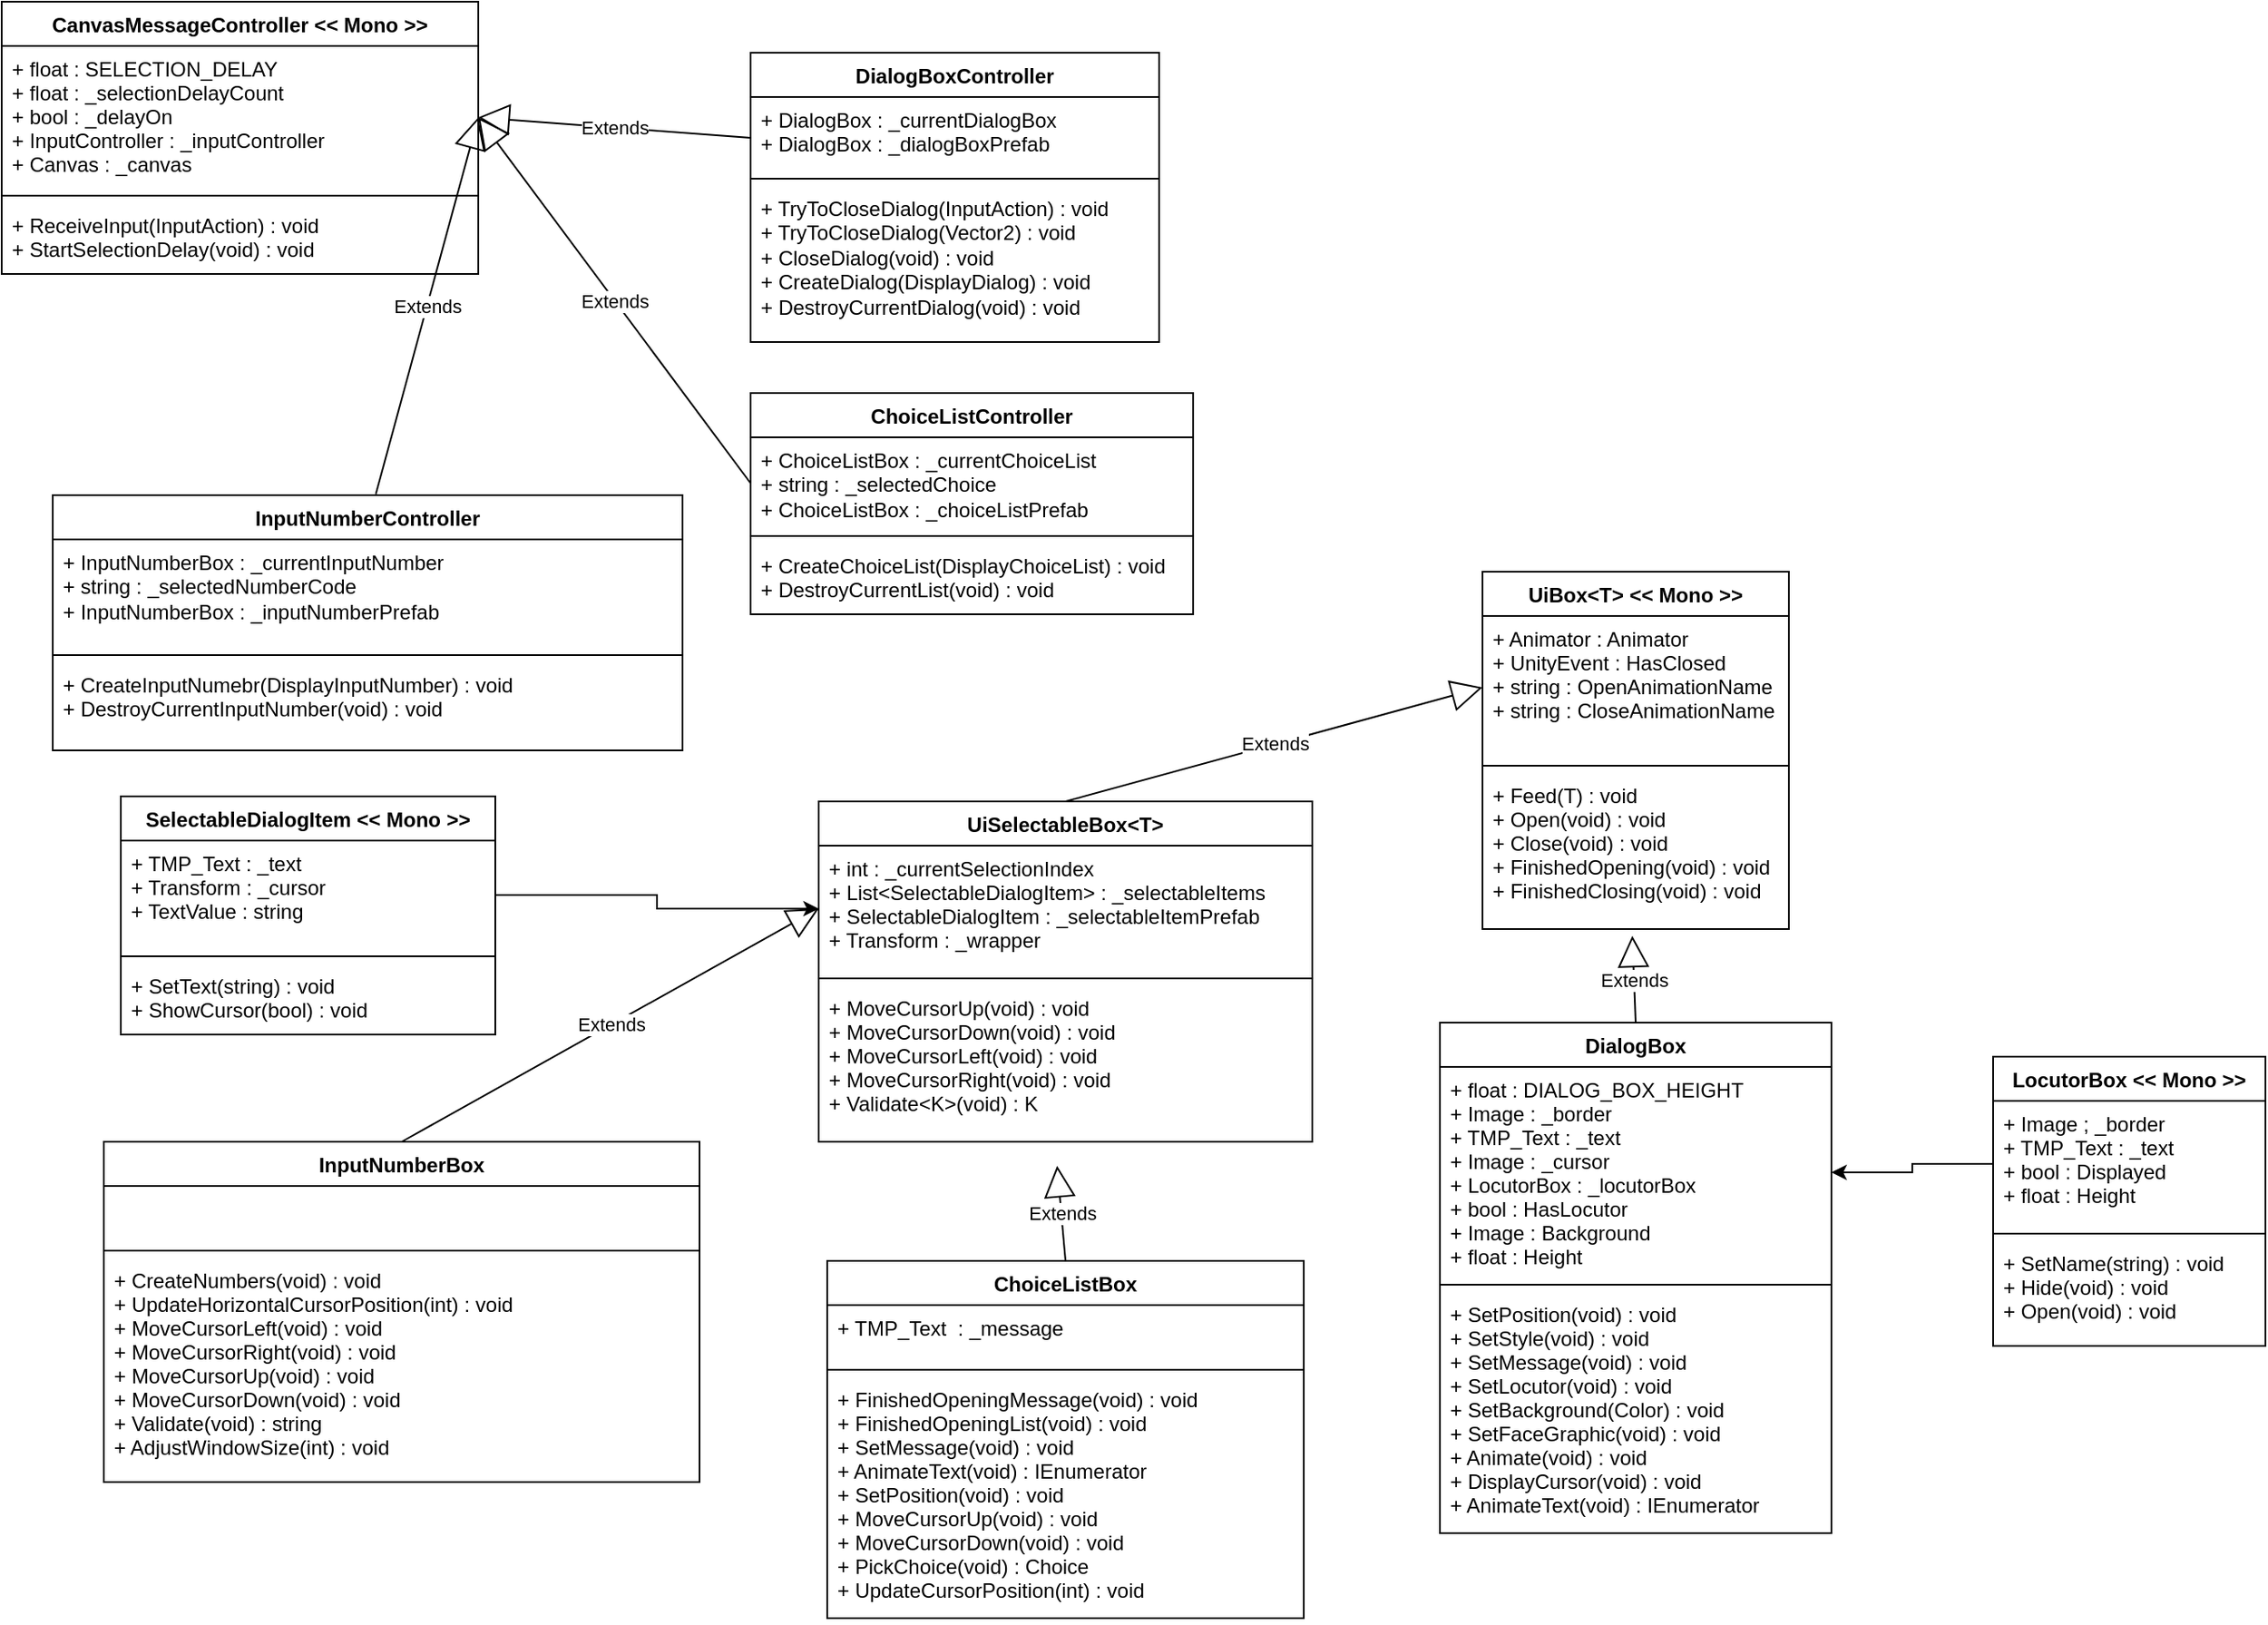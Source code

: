 <mxfile version="24.5.3" type="device" pages="4">
  <diagram name="Classes" id="1JQrn8EWjYO4bmDwoGIX">
    <mxGraphModel dx="1434" dy="844" grid="1" gridSize="10" guides="1" tooltips="1" connect="1" arrows="1" fold="1" page="1" pageScale="1" pageWidth="827" pageHeight="1169" math="0" shadow="0">
      <root>
        <mxCell id="0" />
        <mxCell id="1" parent="0" />
        <mxCell id="dc09O_FnTVclx0Pz00_F-1" value="DialogBox" style="swimlane;fontStyle=1;align=center;verticalAlign=top;childLayout=stackLayout;horizontal=1;startSize=26;horizontalStack=0;resizeParent=1;resizeParentMax=0;resizeLast=0;collapsible=1;marginBottom=0;" vertex="1" parent="1">
          <mxGeometry x="865" y="650" width="230" height="300" as="geometry" />
        </mxCell>
        <mxCell id="dc09O_FnTVclx0Pz00_F-2" value="+ float : DIALOG_BOX_HEIGHT&#xa;+ Image : _border&#xa;+ TMP_Text : _text&#xa;+ Image : _cursor&#xa;+ LocutorBox : _locutorBox&#xa;+ bool : HasLocutor&#xa;+ Image : Background&#xa;+ float : Height" style="text;strokeColor=none;fillColor=none;align=left;verticalAlign=top;spacingLeft=4;spacingRight=4;overflow=hidden;rotatable=0;points=[[0,0.5],[1,0.5]];portConstraint=eastwest;" vertex="1" parent="dc09O_FnTVclx0Pz00_F-1">
          <mxGeometry y="26" width="230" height="124" as="geometry" />
        </mxCell>
        <mxCell id="dc09O_FnTVclx0Pz00_F-3" value="" style="line;strokeWidth=1;fillColor=none;align=left;verticalAlign=middle;spacingTop=-1;spacingLeft=3;spacingRight=3;rotatable=0;labelPosition=right;points=[];portConstraint=eastwest;strokeColor=inherit;" vertex="1" parent="dc09O_FnTVclx0Pz00_F-1">
          <mxGeometry y="150" width="230" height="8" as="geometry" />
        </mxCell>
        <mxCell id="dc09O_FnTVclx0Pz00_F-4" value="+ SetPosition(void) : void&#xa;+ SetStyle(void) : void&#xa;+ SetMessage(void) : void&#xa;+ SetLocutor(void) : void&#xa;+ SetBackground(Color) : void&#xa;+ SetFaceGraphic(void) : void&#xa;+ Animate(void) : void&#xa;+ DisplayCursor(void) : void&#xa;+ AnimateText(void) : IEnumerator&#xa;" style="text;strokeColor=none;fillColor=none;align=left;verticalAlign=top;spacingLeft=4;spacingRight=4;overflow=hidden;rotatable=0;points=[[0,0.5],[1,0.5]];portConstraint=eastwest;" vertex="1" parent="dc09O_FnTVclx0Pz00_F-1">
          <mxGeometry y="158" width="230" height="142" as="geometry" />
        </mxCell>
        <mxCell id="dc09O_FnTVclx0Pz00_F-5" value="LocutorBox &lt;&lt; Mono &gt;&gt;" style="swimlane;fontStyle=1;align=center;verticalAlign=top;childLayout=stackLayout;horizontal=1;startSize=26;horizontalStack=0;resizeParent=1;resizeParentMax=0;resizeLast=0;collapsible=1;marginBottom=0;" vertex="1" parent="1">
          <mxGeometry x="1190" y="670" width="160" height="170" as="geometry" />
        </mxCell>
        <mxCell id="dc09O_FnTVclx0Pz00_F-6" value="+ Image ; _border&#xa;+ TMP_Text : _text&#xa;+ bool : Displayed&#xa;+ float : Height" style="text;strokeColor=none;fillColor=none;align=left;verticalAlign=top;spacingLeft=4;spacingRight=4;overflow=hidden;rotatable=0;points=[[0,0.5],[1,0.5]];portConstraint=eastwest;" vertex="1" parent="dc09O_FnTVclx0Pz00_F-5">
          <mxGeometry y="26" width="160" height="74" as="geometry" />
        </mxCell>
        <mxCell id="dc09O_FnTVclx0Pz00_F-7" value="" style="line;strokeWidth=1;fillColor=none;align=left;verticalAlign=middle;spacingTop=-1;spacingLeft=3;spacingRight=3;rotatable=0;labelPosition=right;points=[];portConstraint=eastwest;strokeColor=inherit;" vertex="1" parent="dc09O_FnTVclx0Pz00_F-5">
          <mxGeometry y="100" width="160" height="8" as="geometry" />
        </mxCell>
        <mxCell id="dc09O_FnTVclx0Pz00_F-8" value="+ SetName(string) : void&#xa;+ Hide(void) : void&#xa;+ Open(void) : void" style="text;strokeColor=none;fillColor=none;align=left;verticalAlign=top;spacingLeft=4;spacingRight=4;overflow=hidden;rotatable=0;points=[[0,0.5],[1,0.5]];portConstraint=eastwest;" vertex="1" parent="dc09O_FnTVclx0Pz00_F-5">
          <mxGeometry y="108" width="160" height="62" as="geometry" />
        </mxCell>
        <mxCell id="dc09O_FnTVclx0Pz00_F-9" value="ChoiceListBox" style="swimlane;fontStyle=1;align=center;verticalAlign=top;childLayout=stackLayout;horizontal=1;startSize=26;horizontalStack=0;resizeParent=1;resizeParentMax=0;resizeLast=0;collapsible=1;marginBottom=0;" vertex="1" parent="1">
          <mxGeometry x="505" y="790" width="280" height="210" as="geometry" />
        </mxCell>
        <mxCell id="dc09O_FnTVclx0Pz00_F-10" value="+ TMP_Text  : _message&#xa;" style="text;strokeColor=none;fillColor=none;align=left;verticalAlign=top;spacingLeft=4;spacingRight=4;overflow=hidden;rotatable=0;points=[[0,0.5],[1,0.5]];portConstraint=eastwest;" vertex="1" parent="dc09O_FnTVclx0Pz00_F-9">
          <mxGeometry y="26" width="280" height="34" as="geometry" />
        </mxCell>
        <mxCell id="dc09O_FnTVclx0Pz00_F-11" value="" style="line;strokeWidth=1;fillColor=none;align=left;verticalAlign=middle;spacingTop=-1;spacingLeft=3;spacingRight=3;rotatable=0;labelPosition=right;points=[];portConstraint=eastwest;strokeColor=inherit;" vertex="1" parent="dc09O_FnTVclx0Pz00_F-9">
          <mxGeometry y="60" width="280" height="8" as="geometry" />
        </mxCell>
        <mxCell id="dc09O_FnTVclx0Pz00_F-12" value="+ FinishedOpeningMessage(void) : void&#xa;+ FinishedOpeningList(void) : void&#xa;+ SetMessage(void) : void&#xa;+ AnimateText(void) : IEnumerator&#xa;+ SetPosition(void) : void&#xa;+ MoveCursorUp(void) : void&#xa;+ MoveCursorDown(void) : void&#xa;+ PickChoice(void) : Choice&#xa;+ UpdateCursorPosition(int) : void" style="text;strokeColor=none;fillColor=none;align=left;verticalAlign=top;spacingLeft=4;spacingRight=4;overflow=hidden;rotatable=0;points=[[0,0.5],[1,0.5]];portConstraint=eastwest;" vertex="1" parent="dc09O_FnTVclx0Pz00_F-9">
          <mxGeometry y="68" width="280" height="142" as="geometry" />
        </mxCell>
        <mxCell id="dc09O_FnTVclx0Pz00_F-13" value="SelectableDialogItem &lt;&lt; Mono &gt;&gt;" style="swimlane;fontStyle=1;align=center;verticalAlign=top;childLayout=stackLayout;horizontal=1;startSize=26;horizontalStack=0;resizeParent=1;resizeParentMax=0;resizeLast=0;collapsible=1;marginBottom=0;" vertex="1" parent="1">
          <mxGeometry x="90" y="517" width="220" height="140" as="geometry" />
        </mxCell>
        <mxCell id="dc09O_FnTVclx0Pz00_F-14" value="+ TMP_Text : _text&#xa;+ Transform : _cursor&#xa;+ TextValue : string" style="text;strokeColor=none;fillColor=none;align=left;verticalAlign=top;spacingLeft=4;spacingRight=4;overflow=hidden;rotatable=0;points=[[0,0.5],[1,0.5]];portConstraint=eastwest;" vertex="1" parent="dc09O_FnTVclx0Pz00_F-13">
          <mxGeometry y="26" width="220" height="64" as="geometry" />
        </mxCell>
        <mxCell id="dc09O_FnTVclx0Pz00_F-15" value="" style="line;strokeWidth=1;fillColor=none;align=left;verticalAlign=middle;spacingTop=-1;spacingLeft=3;spacingRight=3;rotatable=0;labelPosition=right;points=[];portConstraint=eastwest;strokeColor=inherit;" vertex="1" parent="dc09O_FnTVclx0Pz00_F-13">
          <mxGeometry y="90" width="220" height="8" as="geometry" />
        </mxCell>
        <mxCell id="dc09O_FnTVclx0Pz00_F-16" value="+ SetText(string) : void&#xa;+ ShowCursor(bool) : void" style="text;strokeColor=none;fillColor=none;align=left;verticalAlign=top;spacingLeft=4;spacingRight=4;overflow=hidden;rotatable=0;points=[[0,0.5],[1,0.5]];portConstraint=eastwest;" vertex="1" parent="dc09O_FnTVclx0Pz00_F-13">
          <mxGeometry y="98" width="220" height="42" as="geometry" />
        </mxCell>
        <mxCell id="dc09O_FnTVclx0Pz00_F-17" value="CanvasMessageController &lt;&lt; Mono &gt;&gt;" style="swimlane;fontStyle=1;align=center;verticalAlign=top;childLayout=stackLayout;horizontal=1;startSize=26;horizontalStack=0;resizeParent=1;resizeParentMax=0;resizeLast=0;collapsible=1;marginBottom=0;" vertex="1" parent="1">
          <mxGeometry x="20" y="50" width="280" height="160" as="geometry" />
        </mxCell>
        <mxCell id="dc09O_FnTVclx0Pz00_F-18" value="+ float : SELECTION_DELAY&#xa;+ float : _selectionDelayCount&#xa;+ bool : _delayOn&#xa;+ InputController : _inputController&#xa;+ Canvas : _canvas" style="text;strokeColor=none;fillColor=none;align=left;verticalAlign=top;spacingLeft=4;spacingRight=4;overflow=hidden;rotatable=0;points=[[0,0.5],[1,0.5]];portConstraint=eastwest;" vertex="1" parent="dc09O_FnTVclx0Pz00_F-17">
          <mxGeometry y="26" width="280" height="84" as="geometry" />
        </mxCell>
        <mxCell id="dc09O_FnTVclx0Pz00_F-19" value="" style="line;strokeWidth=1;fillColor=none;align=left;verticalAlign=middle;spacingTop=-1;spacingLeft=3;spacingRight=3;rotatable=0;labelPosition=right;points=[];portConstraint=eastwest;strokeColor=inherit;" vertex="1" parent="dc09O_FnTVclx0Pz00_F-17">
          <mxGeometry y="110" width="280" height="8" as="geometry" />
        </mxCell>
        <mxCell id="dc09O_FnTVclx0Pz00_F-20" value="+ ReceiveInput(InputAction) : void&#xa;+ StartSelectionDelay(void) : void" style="text;strokeColor=none;fillColor=none;align=left;verticalAlign=top;spacingLeft=4;spacingRight=4;overflow=hidden;rotatable=0;points=[[0,0.5],[1,0.5]];portConstraint=eastwest;" vertex="1" parent="dc09O_FnTVclx0Pz00_F-17">
          <mxGeometry y="118" width="280" height="42" as="geometry" />
        </mxCell>
        <mxCell id="dc09O_FnTVclx0Pz00_F-21" value="InputNumberBox" style="swimlane;fontStyle=1;align=center;verticalAlign=top;childLayout=stackLayout;horizontal=1;startSize=26;horizontalStack=0;resizeParent=1;resizeParentMax=0;resizeLast=0;collapsible=1;marginBottom=0;" vertex="1" parent="1">
          <mxGeometry x="80" y="720" width="350" height="200" as="geometry" />
        </mxCell>
        <mxCell id="dc09O_FnTVclx0Pz00_F-22" value="&#xa;" style="text;strokeColor=none;fillColor=none;align=left;verticalAlign=top;spacingLeft=4;spacingRight=4;overflow=hidden;rotatable=0;points=[[0,0.5],[1,0.5]];portConstraint=eastwest;" vertex="1" parent="dc09O_FnTVclx0Pz00_F-21">
          <mxGeometry y="26" width="350" height="34" as="geometry" />
        </mxCell>
        <mxCell id="dc09O_FnTVclx0Pz00_F-23" value="" style="line;strokeWidth=1;fillColor=none;align=left;verticalAlign=middle;spacingTop=-1;spacingLeft=3;spacingRight=3;rotatable=0;labelPosition=right;points=[];portConstraint=eastwest;strokeColor=inherit;" vertex="1" parent="dc09O_FnTVclx0Pz00_F-21">
          <mxGeometry y="60" width="350" height="8" as="geometry" />
        </mxCell>
        <mxCell id="dc09O_FnTVclx0Pz00_F-24" value="+ CreateNumbers(void) : void&#xa;+ UpdateHorizontalCursorPosition(int) : void&#xa;+ MoveCursorLeft(void) : void&#xa;+ MoveCursorRight(void) : void&#xa;+ MoveCursorUp(void) : void&#xa;+ MoveCursorDown(void) : void&#xa;+ Validate(void) : string&#xa;+ AdjustWindowSize(int) : void" style="text;strokeColor=none;fillColor=none;align=left;verticalAlign=top;spacingLeft=4;spacingRight=4;overflow=hidden;rotatable=0;points=[[0,0.5],[1,0.5]];portConstraint=eastwest;" vertex="1" parent="dc09O_FnTVclx0Pz00_F-21">
          <mxGeometry y="68" width="350" height="132" as="geometry" />
        </mxCell>
        <mxCell id="dc09O_FnTVclx0Pz00_F-25" value="UiBox&lt;T&gt; &lt;&lt; Mono &gt;&gt;" style="swimlane;fontStyle=1;align=center;verticalAlign=top;childLayout=stackLayout;horizontal=1;startSize=26;horizontalStack=0;resizeParent=1;resizeParentMax=0;resizeLast=0;collapsible=1;marginBottom=0;" vertex="1" parent="1">
          <mxGeometry x="890" y="385" width="180" height="210" as="geometry" />
        </mxCell>
        <mxCell id="dc09O_FnTVclx0Pz00_F-26" value="+ Animator : Animator&#xa;+ UnityEvent : HasClosed&#xa;+ string : OpenAnimationName&#xa;+ string : CloseAnimationName" style="text;strokeColor=none;fillColor=none;align=left;verticalAlign=top;spacingLeft=4;spacingRight=4;overflow=hidden;rotatable=0;points=[[0,0.5],[1,0.5]];portConstraint=eastwest;" vertex="1" parent="dc09O_FnTVclx0Pz00_F-25">
          <mxGeometry y="26" width="180" height="84" as="geometry" />
        </mxCell>
        <mxCell id="dc09O_FnTVclx0Pz00_F-27" value="" style="line;strokeWidth=1;fillColor=none;align=left;verticalAlign=middle;spacingTop=-1;spacingLeft=3;spacingRight=3;rotatable=0;labelPosition=right;points=[];portConstraint=eastwest;strokeColor=inherit;" vertex="1" parent="dc09O_FnTVclx0Pz00_F-25">
          <mxGeometry y="110" width="180" height="8" as="geometry" />
        </mxCell>
        <mxCell id="dc09O_FnTVclx0Pz00_F-28" value="+ Feed(T) : void&#xa;+ Open(void) : void&#xa;+ Close(void) : void&#xa;+ FinishedOpening(void) : void&#xa;+ FinishedClosing(void) : void" style="text;strokeColor=none;fillColor=none;align=left;verticalAlign=top;spacingLeft=4;spacingRight=4;overflow=hidden;rotatable=0;points=[[0,0.5],[1,0.5]];portConstraint=eastwest;" vertex="1" parent="dc09O_FnTVclx0Pz00_F-25">
          <mxGeometry y="118" width="180" height="92" as="geometry" />
        </mxCell>
        <mxCell id="dc09O_FnTVclx0Pz00_F-29" value="UiSelectableBox&lt;T&gt;" style="swimlane;fontStyle=1;align=center;verticalAlign=top;childLayout=stackLayout;horizontal=1;startSize=26;horizontalStack=0;resizeParent=1;resizeParentMax=0;resizeLast=0;collapsible=1;marginBottom=0;" vertex="1" parent="1">
          <mxGeometry x="500" y="520" width="290" height="200" as="geometry" />
        </mxCell>
        <mxCell id="dc09O_FnTVclx0Pz00_F-30" value="+ int : _currentSelectionIndex&#xa;+ List&lt;SelectableDialogItem&gt; : _selectableItems&#xa;+ SelectableDialogItem : _selectableItemPrefab&#xa;+ Transform : _wrapper" style="text;strokeColor=none;fillColor=none;align=left;verticalAlign=top;spacingLeft=4;spacingRight=4;overflow=hidden;rotatable=0;points=[[0,0.5],[1,0.5]];portConstraint=eastwest;" vertex="1" parent="dc09O_FnTVclx0Pz00_F-29">
          <mxGeometry y="26" width="290" height="74" as="geometry" />
        </mxCell>
        <mxCell id="dc09O_FnTVclx0Pz00_F-31" value="" style="line;strokeWidth=1;fillColor=none;align=left;verticalAlign=middle;spacingTop=-1;spacingLeft=3;spacingRight=3;rotatable=0;labelPosition=right;points=[];portConstraint=eastwest;strokeColor=inherit;" vertex="1" parent="dc09O_FnTVclx0Pz00_F-29">
          <mxGeometry y="100" width="290" height="8" as="geometry" />
        </mxCell>
        <mxCell id="dc09O_FnTVclx0Pz00_F-32" value="+ MoveCursorUp(void) : void&#xa;+ MoveCursorDown(void) : void&#xa;+ MoveCursorLeft(void) : void&#xa;+ MoveCursorRight(void) : void&#xa;+ Validate&lt;K&gt;(void) : K" style="text;strokeColor=none;fillColor=none;align=left;verticalAlign=top;spacingLeft=4;spacingRight=4;overflow=hidden;rotatable=0;points=[[0,0.5],[1,0.5]];portConstraint=eastwest;" vertex="1" parent="dc09O_FnTVclx0Pz00_F-29">
          <mxGeometry y="108" width="290" height="92" as="geometry" />
        </mxCell>
        <mxCell id="dc09O_FnTVclx0Pz00_F-33" value="Extends" style="endArrow=block;endSize=16;endFill=0;html=1;rounded=0;exitX=0.5;exitY=0;exitDx=0;exitDy=0;entryX=0;entryY=0.5;entryDx=0;entryDy=0;" edge="1" parent="1" source="dc09O_FnTVclx0Pz00_F-29" target="dc09O_FnTVclx0Pz00_F-26">
          <mxGeometry width="160" relative="1" as="geometry">
            <mxPoint x="1060" y="760" as="sourcePoint" />
            <mxPoint x="1220" y="760" as="targetPoint" />
          </mxGeometry>
        </mxCell>
        <mxCell id="dc09O_FnTVclx0Pz00_F-34" value="Extends" style="endArrow=block;endSize=16;endFill=0;html=1;rounded=0;exitX=0.5;exitY=0;exitDx=0;exitDy=0;entryX=0.483;entryY=1.154;entryDx=0;entryDy=0;entryPerimeter=0;" edge="1" parent="1" source="dc09O_FnTVclx0Pz00_F-9" target="dc09O_FnTVclx0Pz00_F-32">
          <mxGeometry width="160" relative="1" as="geometry">
            <mxPoint x="720" y="640" as="sourcePoint" />
            <mxPoint x="880" y="640" as="targetPoint" />
          </mxGeometry>
        </mxCell>
        <mxCell id="dc09O_FnTVclx0Pz00_F-35" value="Extends" style="endArrow=block;endSize=16;endFill=0;html=1;rounded=0;exitX=0.5;exitY=0;exitDx=0;exitDy=0;entryX=0.489;entryY=1.043;entryDx=0;entryDy=0;entryPerimeter=0;" edge="1" parent="1" source="dc09O_FnTVclx0Pz00_F-1" target="dc09O_FnTVclx0Pz00_F-28">
          <mxGeometry width="160" relative="1" as="geometry">
            <mxPoint x="770" y="750" as="sourcePoint" />
            <mxPoint x="930" y="750" as="targetPoint" />
          </mxGeometry>
        </mxCell>
        <mxCell id="dc09O_FnTVclx0Pz00_F-36" value="Extends" style="endArrow=block;endSize=16;endFill=0;html=1;rounded=0;exitX=0.5;exitY=0;exitDx=0;exitDy=0;entryX=0;entryY=0.5;entryDx=0;entryDy=0;" edge="1" parent="1" source="dc09O_FnTVclx0Pz00_F-21" target="dc09O_FnTVclx0Pz00_F-30">
          <mxGeometry width="160" relative="1" as="geometry">
            <mxPoint x="600" y="710" as="sourcePoint" />
            <mxPoint x="760" y="710" as="targetPoint" />
          </mxGeometry>
        </mxCell>
        <mxCell id="dc09O_FnTVclx0Pz00_F-37" style="edgeStyle=orthogonalEdgeStyle;rounded=0;orthogonalLoop=1;jettySize=auto;html=1;exitX=0;exitY=0.5;exitDx=0;exitDy=0;entryX=1;entryY=0.5;entryDx=0;entryDy=0;" edge="1" parent="1" source="dc09O_FnTVclx0Pz00_F-6" target="dc09O_FnTVclx0Pz00_F-2">
          <mxGeometry relative="1" as="geometry" />
        </mxCell>
        <mxCell id="dc09O_FnTVclx0Pz00_F-38" style="edgeStyle=orthogonalEdgeStyle;rounded=0;orthogonalLoop=1;jettySize=auto;html=1;exitX=1;exitY=0.5;exitDx=0;exitDy=0;" edge="1" parent="1" source="dc09O_FnTVclx0Pz00_F-14" target="dc09O_FnTVclx0Pz00_F-30">
          <mxGeometry relative="1" as="geometry" />
        </mxCell>
        <mxCell id="dc09O_FnTVclx0Pz00_F-39" value="Extends" style="endArrow=block;endSize=16;endFill=0;html=1;rounded=0;exitX=0;exitY=0.5;exitDx=0;exitDy=0;entryX=1;entryY=0.5;entryDx=0;entryDy=0;" edge="1" parent="1" source="dc09O_FnTVclx0Pz00_F-46" target="dc09O_FnTVclx0Pz00_F-18">
          <mxGeometry width="160" relative="1" as="geometry">
            <mxPoint x="480" y="279.0" as="sourcePoint" />
            <mxPoint x="720" y="430" as="targetPoint" />
          </mxGeometry>
        </mxCell>
        <mxCell id="dc09O_FnTVclx0Pz00_F-40" value="Extends" style="endArrow=block;endSize=16;endFill=0;html=1;rounded=0;entryX=1;entryY=0.5;entryDx=0;entryDy=0;" edge="1" parent="1" target="dc09O_FnTVclx0Pz00_F-18">
          <mxGeometry width="160" relative="1" as="geometry">
            <mxPoint x="460" y="130" as="sourcePoint" />
            <mxPoint x="360" y="210" as="targetPoint" />
          </mxGeometry>
        </mxCell>
        <mxCell id="dc09O_FnTVclx0Pz00_F-41" value="DialogBoxController" style="swimlane;fontStyle=1;align=center;verticalAlign=top;childLayout=stackLayout;horizontal=1;startSize=26;horizontalStack=0;resizeParent=1;resizeParentMax=0;resizeLast=0;collapsible=1;marginBottom=0;whiteSpace=wrap;html=1;" vertex="1" parent="1">
          <mxGeometry x="460" y="80" width="240" height="170" as="geometry" />
        </mxCell>
        <mxCell id="dc09O_FnTVclx0Pz00_F-42" value="+ DialogBox : _currentDialogBox&lt;div&gt;+ DialogBox : _dialogBoxPrefab&lt;/div&gt;" style="text;strokeColor=none;fillColor=none;align=left;verticalAlign=top;spacingLeft=4;spacingRight=4;overflow=hidden;rotatable=0;points=[[0,0.5],[1,0.5]];portConstraint=eastwest;whiteSpace=wrap;html=1;" vertex="1" parent="dc09O_FnTVclx0Pz00_F-41">
          <mxGeometry y="26" width="240" height="44" as="geometry" />
        </mxCell>
        <mxCell id="dc09O_FnTVclx0Pz00_F-43" value="" style="line;strokeWidth=1;fillColor=none;align=left;verticalAlign=middle;spacingTop=-1;spacingLeft=3;spacingRight=3;rotatable=0;labelPosition=right;points=[];portConstraint=eastwest;strokeColor=inherit;" vertex="1" parent="dc09O_FnTVclx0Pz00_F-41">
          <mxGeometry y="70" width="240" height="8" as="geometry" />
        </mxCell>
        <mxCell id="dc09O_FnTVclx0Pz00_F-44" value="+ TryToCloseDialog(InputAction) : void&lt;div&gt;+ TryToCloseDialog(Vector2) : void&lt;/div&gt;&lt;div&gt;+ CloseDialog(void) : void&lt;/div&gt;&lt;div&gt;+ CreateDialog(DisplayDialog) : void&lt;/div&gt;&lt;div&gt;+ DestroyCurrentDialog(void) : void&lt;/div&gt;" style="text;strokeColor=none;fillColor=none;align=left;verticalAlign=top;spacingLeft=4;spacingRight=4;overflow=hidden;rotatable=0;points=[[0,0.5],[1,0.5]];portConstraint=eastwest;whiteSpace=wrap;html=1;" vertex="1" parent="dc09O_FnTVclx0Pz00_F-41">
          <mxGeometry y="78" width="240" height="92" as="geometry" />
        </mxCell>
        <mxCell id="dc09O_FnTVclx0Pz00_F-45" value="ChoiceListController" style="swimlane;fontStyle=1;align=center;verticalAlign=top;childLayout=stackLayout;horizontal=1;startSize=26;horizontalStack=0;resizeParent=1;resizeParentMax=0;resizeLast=0;collapsible=1;marginBottom=0;whiteSpace=wrap;html=1;" vertex="1" parent="1">
          <mxGeometry x="460" y="280" width="260" height="130" as="geometry" />
        </mxCell>
        <mxCell id="dc09O_FnTVclx0Pz00_F-46" value="+ ChoiceListBox : _currentChoiceList&lt;div&gt;+ string : _selectedChoice&lt;/div&gt;&lt;div&gt;+ ChoiceListBox : _choiceListPrefab&lt;/div&gt;" style="text;strokeColor=none;fillColor=none;align=left;verticalAlign=top;spacingLeft=4;spacingRight=4;overflow=hidden;rotatable=0;points=[[0,0.5],[1,0.5]];portConstraint=eastwest;whiteSpace=wrap;html=1;" vertex="1" parent="dc09O_FnTVclx0Pz00_F-45">
          <mxGeometry y="26" width="260" height="54" as="geometry" />
        </mxCell>
        <mxCell id="dc09O_FnTVclx0Pz00_F-47" value="" style="line;strokeWidth=1;fillColor=none;align=left;verticalAlign=middle;spacingTop=-1;spacingLeft=3;spacingRight=3;rotatable=0;labelPosition=right;points=[];portConstraint=eastwest;strokeColor=inherit;" vertex="1" parent="dc09O_FnTVclx0Pz00_F-45">
          <mxGeometry y="80" width="260" height="8" as="geometry" />
        </mxCell>
        <mxCell id="dc09O_FnTVclx0Pz00_F-48" value="+ CreateChoiceList(DisplayChoiceList) : void&lt;div&gt;+ DestroyCurrentList(void) : void&lt;/div&gt;" style="text;strokeColor=none;fillColor=none;align=left;verticalAlign=top;spacingLeft=4;spacingRight=4;overflow=hidden;rotatable=0;points=[[0,0.5],[1,0.5]];portConstraint=eastwest;whiteSpace=wrap;html=1;" vertex="1" parent="dc09O_FnTVclx0Pz00_F-45">
          <mxGeometry y="88" width="260" height="42" as="geometry" />
        </mxCell>
        <mxCell id="dc09O_FnTVclx0Pz00_F-49" value="InputNumberController" style="swimlane;fontStyle=1;align=center;verticalAlign=top;childLayout=stackLayout;horizontal=1;startSize=26;horizontalStack=0;resizeParent=1;resizeParentMax=0;resizeLast=0;collapsible=1;marginBottom=0;whiteSpace=wrap;html=1;" vertex="1" parent="1">
          <mxGeometry x="50" y="340" width="370" height="150" as="geometry" />
        </mxCell>
        <mxCell id="dc09O_FnTVclx0Pz00_F-50" value="+ InputNumberBox : _currentInputNumber&lt;div&gt;+ string : _selectedNumberCode&lt;/div&gt;&lt;div&gt;+ InputNumberBox : _inputNumberPrefab&lt;/div&gt;" style="text;strokeColor=none;fillColor=none;align=left;verticalAlign=top;spacingLeft=4;spacingRight=4;overflow=hidden;rotatable=0;points=[[0,0.5],[1,0.5]];portConstraint=eastwest;whiteSpace=wrap;html=1;" vertex="1" parent="dc09O_FnTVclx0Pz00_F-49">
          <mxGeometry y="26" width="370" height="64" as="geometry" />
        </mxCell>
        <mxCell id="dc09O_FnTVclx0Pz00_F-51" value="" style="line;strokeWidth=1;fillColor=none;align=left;verticalAlign=middle;spacingTop=-1;spacingLeft=3;spacingRight=3;rotatable=0;labelPosition=right;points=[];portConstraint=eastwest;strokeColor=inherit;" vertex="1" parent="dc09O_FnTVclx0Pz00_F-49">
          <mxGeometry y="90" width="370" height="8" as="geometry" />
        </mxCell>
        <mxCell id="dc09O_FnTVclx0Pz00_F-52" value="+ CreateInputNumebr(DisplayInputNumber) : void&lt;div&gt;+ DestroyCurrentInputNumber(void) : void&lt;/div&gt;" style="text;strokeColor=none;fillColor=none;align=left;verticalAlign=top;spacingLeft=4;spacingRight=4;overflow=hidden;rotatable=0;points=[[0,0.5],[1,0.5]];portConstraint=eastwest;whiteSpace=wrap;html=1;" vertex="1" parent="dc09O_FnTVclx0Pz00_F-49">
          <mxGeometry y="98" width="370" height="52" as="geometry" />
        </mxCell>
        <mxCell id="dc09O_FnTVclx0Pz00_F-53" value="Extends" style="endArrow=block;endSize=16;endFill=0;html=1;rounded=0;entryX=1;entryY=0.5;entryDx=0;entryDy=0;exitX=0.513;exitY=-0.004;exitDx=0;exitDy=0;exitPerimeter=0;" edge="1" parent="1" source="dc09O_FnTVclx0Pz00_F-49" target="dc09O_FnTVclx0Pz00_F-18">
          <mxGeometry width="160" relative="1" as="geometry">
            <mxPoint x="340" y="270" as="sourcePoint" />
            <mxPoint x="500" y="270" as="targetPoint" />
          </mxGeometry>
        </mxCell>
      </root>
    </mxGraphModel>
  </diagram>
  <diagram id="J2CG9U9X-aX9TQetkF5P" name="DialogBoxDisplay">
    <mxGraphModel dx="1434" dy="2013" grid="1" gridSize="10" guides="1" tooltips="1" connect="1" arrows="1" fold="1" page="1" pageScale="1" pageWidth="827" pageHeight="1169" math="0" shadow="0">
      <root>
        <mxCell id="0" />
        <mxCell id="1" parent="0" />
        <mxCell id="86Ktp_e-5ZM2N1zbHRzT-1" value="EventsRunner.RunSequence()" style="rounded=1;whiteSpace=wrap;html=1;" vertex="1" parent="1">
          <mxGeometry x="95" y="50" width="180" height="40" as="geometry" />
        </mxCell>
        <mxCell id="86Ktp_e-5ZM2N1zbHRzT-2" value="DisplayDialog.Run()" style="rounded=1;whiteSpace=wrap;html=1;" vertex="1" parent="1">
          <mxGeometry x="95" y="130" width="180" height="40" as="geometry" />
        </mxCell>
        <mxCell id="86Ktp_e-5ZM2N1zbHRzT-3" value="" style="endArrow=classic;html=1;rounded=0;exitX=0.5;exitY=1;exitDx=0;exitDy=0;entryX=0.5;entryY=0;entryDx=0;entryDy=0;" edge="1" parent="1" source="86Ktp_e-5ZM2N1zbHRzT-1" target="86Ktp_e-5ZM2N1zbHRzT-2">
          <mxGeometry width="50" height="50" relative="1" as="geometry">
            <mxPoint x="415" y="470" as="sourcePoint" />
            <mxPoint x="465" y="420" as="targetPoint" />
          </mxGeometry>
        </mxCell>
        <mxCell id="86Ktp_e-5ZM2N1zbHRzT-4" style="edgeStyle=orthogonalEdgeStyle;rounded=0;orthogonalLoop=1;jettySize=auto;html=1;exitX=1;exitY=0.5;exitDx=0;exitDy=0;entryX=0;entryY=0.5;entryDx=0;entryDy=0;" edge="1" parent="1" source="86Ktp_e-5ZM2N1zbHRzT-6" target="86Ktp_e-5ZM2N1zbHRzT-10">
          <mxGeometry relative="1" as="geometry" />
        </mxCell>
        <mxCell id="86Ktp_e-5ZM2N1zbHRzT-5" style="edgeStyle=orthogonalEdgeStyle;rounded=0;orthogonalLoop=1;jettySize=auto;html=1;exitX=1;exitY=0.5;exitDx=0;exitDy=0;entryX=0;entryY=0.5;entryDx=0;entryDy=0;" edge="1" parent="1" source="86Ktp_e-5ZM2N1zbHRzT-6" target="86Ktp_e-5ZM2N1zbHRzT-17">
          <mxGeometry relative="1" as="geometry" />
        </mxCell>
        <mxCell id="86Ktp_e-5ZM2N1zbHRzT-6" value="DialogBoxController.CreateDialog(DisplayDialog)" style="rounded=1;whiteSpace=wrap;html=1;" vertex="1" parent="1">
          <mxGeometry x="40" y="220" width="290" height="40" as="geometry" />
        </mxCell>
        <mxCell id="86Ktp_e-5ZM2N1zbHRzT-7" value="" style="endArrow=classic;html=1;rounded=0;exitX=0.5;exitY=1;exitDx=0;exitDy=0;entryX=0.5;entryY=0;entryDx=0;entryDy=0;" edge="1" parent="1" source="86Ktp_e-5ZM2N1zbHRzT-2" target="86Ktp_e-5ZM2N1zbHRzT-6">
          <mxGeometry width="50" height="50" relative="1" as="geometry">
            <mxPoint x="220" y="460" as="sourcePoint" />
            <mxPoint x="270" y="410" as="targetPoint" />
          </mxGeometry>
        </mxCell>
        <mxCell id="86Ktp_e-5ZM2N1zbHRzT-8" value="DialogBox.Instantiate(DisplayDialog, Transform)" style="rounded=1;whiteSpace=wrap;html=1;" vertex="1" parent="1">
          <mxGeometry x="390" y="220" width="290" height="40" as="geometry" />
        </mxCell>
        <mxCell id="86Ktp_e-5ZM2N1zbHRzT-9" style="edgeStyle=orthogonalEdgeStyle;rounded=0;orthogonalLoop=1;jettySize=auto;html=1;exitX=1;exitY=0.5;exitDx=0;exitDy=0;entryX=0;entryY=0.5;entryDx=0;entryDy=0;" edge="1" parent="1" source="86Ktp_e-5ZM2N1zbHRzT-10" target="86Ktp_e-5ZM2N1zbHRzT-12">
          <mxGeometry relative="1" as="geometry" />
        </mxCell>
        <mxCell id="86Ktp_e-5ZM2N1zbHRzT-10" value="DialogBox.Feed(DisplayDialog)" style="rounded=1;whiteSpace=wrap;html=1;" vertex="1" parent="1">
          <mxGeometry x="390" y="300" width="290" height="40" as="geometry" />
        </mxCell>
        <mxCell id="86Ktp_e-5ZM2N1zbHRzT-11" value="DialogBox.SetStyle()" style="rounded=1;whiteSpace=wrap;html=1;" vertex="1" parent="1">
          <mxGeometry x="750" y="300" width="290" height="40" as="geometry" />
        </mxCell>
        <mxCell id="86Ktp_e-5ZM2N1zbHRzT-12" value="DialogBox.SetPosition()" style="rounded=1;whiteSpace=wrap;html=1;" vertex="1" parent="1">
          <mxGeometry x="750" y="390" width="290" height="40" as="geometry" />
        </mxCell>
        <mxCell id="86Ktp_e-5ZM2N1zbHRzT-13" value="DialogBox.SetBackground()" style="rounded=1;whiteSpace=wrap;html=1;" vertex="1" parent="1">
          <mxGeometry x="1090" y="300" width="290" height="40" as="geometry" />
        </mxCell>
        <mxCell id="86Ktp_e-5ZM2N1zbHRzT-14" value="" style="endArrow=classic;html=1;rounded=0;exitX=1;exitY=0.5;exitDx=0;exitDy=0;entryX=0;entryY=0.5;entryDx=0;entryDy=0;" edge="1" parent="1" source="86Ktp_e-5ZM2N1zbHRzT-6" target="86Ktp_e-5ZM2N1zbHRzT-8">
          <mxGeometry width="50" height="50" relative="1" as="geometry">
            <mxPoint x="390" y="460" as="sourcePoint" />
            <mxPoint x="440" y="410" as="targetPoint" />
          </mxGeometry>
        </mxCell>
        <mxCell id="86Ktp_e-5ZM2N1zbHRzT-15" value="" style="endArrow=classic;html=1;rounded=0;exitX=1;exitY=0.5;exitDx=0;exitDy=0;entryX=0;entryY=0.5;entryDx=0;entryDy=0;" edge="1" parent="1" source="86Ktp_e-5ZM2N1zbHRzT-10" target="86Ktp_e-5ZM2N1zbHRzT-11">
          <mxGeometry width="50" height="50" relative="1" as="geometry">
            <mxPoint x="390" y="460" as="sourcePoint" />
            <mxPoint x="440" y="410" as="targetPoint" />
          </mxGeometry>
        </mxCell>
        <mxCell id="86Ktp_e-5ZM2N1zbHRzT-16" value="" style="endArrow=classic;html=1;rounded=0;exitX=1;exitY=0.5;exitDx=0;exitDy=0;entryX=0;entryY=0.5;entryDx=0;entryDy=0;" edge="1" parent="1" source="86Ktp_e-5ZM2N1zbHRzT-11" target="86Ktp_e-5ZM2N1zbHRzT-13">
          <mxGeometry width="50" height="50" relative="1" as="geometry">
            <mxPoint x="840" y="460" as="sourcePoint" />
            <mxPoint x="890" y="410" as="targetPoint" />
          </mxGeometry>
        </mxCell>
        <mxCell id="86Ktp_e-5ZM2N1zbHRzT-17" value="UiBox.Open()" style="rounded=1;whiteSpace=wrap;html=1;" vertex="1" parent="1">
          <mxGeometry x="390" y="480" width="290" height="40" as="geometry" />
        </mxCell>
        <mxCell id="86Ktp_e-5ZM2N1zbHRzT-18" style="edgeStyle=orthogonalEdgeStyle;rounded=0;orthogonalLoop=1;jettySize=auto;html=1;exitX=1;exitY=0.5;exitDx=0;exitDy=0;entryX=0.5;entryY=0;entryDx=0;entryDy=0;" edge="1" parent="1" source="86Ktp_e-5ZM2N1zbHRzT-19" target="86Ktp_e-5ZM2N1zbHRzT-22">
          <mxGeometry relative="1" as="geometry" />
        </mxCell>
        <mxCell id="86Ktp_e-5ZM2N1zbHRzT-19" value="UiBox.Animator.Play(&quot;DialogBoxOpen&quot;)" style="rounded=1;whiteSpace=wrap;html=1;" vertex="1" parent="1">
          <mxGeometry x="750" y="480" width="290" height="40" as="geometry" />
        </mxCell>
        <mxCell id="86Ktp_e-5ZM2N1zbHRzT-20" value="" style="endArrow=classic;html=1;rounded=0;exitX=1;exitY=0.5;exitDx=0;exitDy=0;entryX=0;entryY=0.5;entryDx=0;entryDy=0;" edge="1" parent="1" source="86Ktp_e-5ZM2N1zbHRzT-17" target="86Ktp_e-5ZM2N1zbHRzT-19">
          <mxGeometry width="50" height="50" relative="1" as="geometry">
            <mxPoint x="840" y="560" as="sourcePoint" />
            <mxPoint x="890" y="510" as="targetPoint" />
          </mxGeometry>
        </mxCell>
        <mxCell id="86Ktp_e-5ZM2N1zbHRzT-21" style="edgeStyle=orthogonalEdgeStyle;rounded=0;orthogonalLoop=1;jettySize=auto;html=1;exitX=1;exitY=0.5;exitDx=0;exitDy=0;entryX=0;entryY=0.5;entryDx=0;entryDy=0;" edge="1" parent="1" source="86Ktp_e-5ZM2N1zbHRzT-22" target="86Ktp_e-5ZM2N1zbHRzT-25">
          <mxGeometry relative="1" as="geometry" />
        </mxCell>
        <mxCell id="86Ktp_e-5ZM2N1zbHRzT-22" value="DialogBox.FinishedOpening()" style="rounded=1;whiteSpace=wrap;html=1;" vertex="1" parent="1">
          <mxGeometry x="40" y="585" width="290" height="40" as="geometry" />
        </mxCell>
        <mxCell id="86Ktp_e-5ZM2N1zbHRzT-23" value="LocutorBox.Open()" style="rounded=1;whiteSpace=wrap;html=1;" vertex="1" parent="1">
          <mxGeometry x="390" y="585" width="290" height="40" as="geometry" />
        </mxCell>
        <mxCell id="86Ktp_e-5ZM2N1zbHRzT-24" value="" style="endArrow=classic;html=1;rounded=0;exitX=1;exitY=0.5;exitDx=0;exitDy=0;entryX=0;entryY=0.5;entryDx=0;entryDy=0;" edge="1" parent="1" source="86Ktp_e-5ZM2N1zbHRzT-22" target="86Ktp_e-5ZM2N1zbHRzT-23">
          <mxGeometry width="50" height="50" relative="1" as="geometry">
            <mxPoint x="420" y="570" as="sourcePoint" />
            <mxPoint x="470" y="520" as="targetPoint" />
          </mxGeometry>
        </mxCell>
        <mxCell id="86Ktp_e-5ZM2N1zbHRzT-25" value="LocutorBox.SetLocutor()" style="rounded=1;whiteSpace=wrap;html=1;" vertex="1" parent="1">
          <mxGeometry x="390" y="670" width="290" height="40" as="geometry" />
        </mxCell>
        <mxCell id="86Ktp_e-5ZM2N1zbHRzT-26" value="HasLocutor ?" style="strokeWidth=2;html=1;shape=mxgraph.flowchart.decision;whiteSpace=wrap;" vertex="1" parent="1">
          <mxGeometry x="750" y="655" width="110" height="70" as="geometry" />
        </mxCell>
        <mxCell id="86Ktp_e-5ZM2N1zbHRzT-27" value="" style="endArrow=none;html=1;rounded=0;exitX=1;exitY=0.5;exitDx=0;exitDy=0;entryX=0;entryY=0.5;entryDx=0;entryDy=0;entryPerimeter=0;" edge="1" parent="1" source="86Ktp_e-5ZM2N1zbHRzT-25" target="86Ktp_e-5ZM2N1zbHRzT-26">
          <mxGeometry width="50" height="50" relative="1" as="geometry">
            <mxPoint x="660" y="690" as="sourcePoint" />
            <mxPoint x="710" y="640" as="targetPoint" />
          </mxGeometry>
        </mxCell>
        <mxCell id="86Ktp_e-5ZM2N1zbHRzT-28" style="edgeStyle=orthogonalEdgeStyle;rounded=0;orthogonalLoop=1;jettySize=auto;html=1;exitX=1;exitY=0.5;exitDx=0;exitDy=0;entryX=0.5;entryY=0;entryDx=0;entryDy=0;" edge="1" parent="1" source="86Ktp_e-5ZM2N1zbHRzT-29" target="86Ktp_e-5ZM2N1zbHRzT-37">
          <mxGeometry relative="1" as="geometry">
            <Array as="points">
              <mxPoint x="1240" y="690" />
              <mxPoint x="1240" y="860" />
              <mxPoint x="185" y="860" />
            </Array>
          </mxGeometry>
        </mxCell>
        <mxCell id="86Ktp_e-5ZM2N1zbHRzT-29" value="LocutorBox.Hide()" style="rounded=1;whiteSpace=wrap;html=1;" vertex="1" parent="1">
          <mxGeometry x="930" y="670" width="290" height="40" as="geometry" />
        </mxCell>
        <mxCell id="86Ktp_e-5ZM2N1zbHRzT-30" style="edgeStyle=orthogonalEdgeStyle;rounded=0;orthogonalLoop=1;jettySize=auto;html=1;exitX=0;exitY=0.5;exitDx=0;exitDy=0;" edge="1" parent="1" source="86Ktp_e-5ZM2N1zbHRzT-31">
          <mxGeometry relative="1" as="geometry">
            <mxPoint x="180" y="880" as="targetPoint" />
          </mxGeometry>
        </mxCell>
        <mxCell id="86Ktp_e-5ZM2N1zbHRzT-31" value="LocutorBox.SetName(string)" style="rounded=1;whiteSpace=wrap;html=1;" vertex="1" parent="1">
          <mxGeometry x="660" y="810" width="290" height="40" as="geometry" />
        </mxCell>
        <mxCell id="86Ktp_e-5ZM2N1zbHRzT-32" value="" style="endArrow=classic;html=1;rounded=0;exitX=0.5;exitY=1;exitDx=0;exitDy=0;exitPerimeter=0;entryX=0.5;entryY=0;entryDx=0;entryDy=0;" edge="1" parent="1" source="86Ktp_e-5ZM2N1zbHRzT-26" target="86Ktp_e-5ZM2N1zbHRzT-31">
          <mxGeometry width="50" height="50" relative="1" as="geometry">
            <mxPoint x="660" y="690" as="sourcePoint" />
            <mxPoint x="710" y="640" as="targetPoint" />
          </mxGeometry>
        </mxCell>
        <mxCell id="86Ktp_e-5ZM2N1zbHRzT-33" value="" style="endArrow=classic;html=1;rounded=0;exitX=1;exitY=0.5;exitDx=0;exitDy=0;exitPerimeter=0;entryX=0;entryY=0.5;entryDx=0;entryDy=0;" edge="1" parent="1" source="86Ktp_e-5ZM2N1zbHRzT-26" target="86Ktp_e-5ZM2N1zbHRzT-29">
          <mxGeometry width="50" height="50" relative="1" as="geometry">
            <mxPoint x="660" y="690" as="sourcePoint" />
            <mxPoint x="710" y="640" as="targetPoint" />
          </mxGeometry>
        </mxCell>
        <mxCell id="86Ktp_e-5ZM2N1zbHRzT-34" value="No" style="text;html=1;strokeColor=none;fillColor=none;align=center;verticalAlign=middle;whiteSpace=wrap;rounded=0;" vertex="1" parent="1">
          <mxGeometry x="860" y="660" width="60" height="30" as="geometry" />
        </mxCell>
        <mxCell id="86Ktp_e-5ZM2N1zbHRzT-35" value="Yes" style="text;html=1;strokeColor=none;fillColor=none;align=center;verticalAlign=middle;whiteSpace=wrap;rounded=0;" vertex="1" parent="1">
          <mxGeometry x="750" y="750" width="60" height="30" as="geometry" />
        </mxCell>
        <mxCell id="86Ktp_e-5ZM2N1zbHRzT-36" style="edgeStyle=orthogonalEdgeStyle;rounded=0;orthogonalLoop=1;jettySize=auto;html=1;exitX=0.5;exitY=1;exitDx=0;exitDy=0;entryX=0.5;entryY=0;entryDx=0;entryDy=0;" edge="1" parent="1" source="86Ktp_e-5ZM2N1zbHRzT-37" target="86Ktp_e-5ZM2N1zbHRzT-39">
          <mxGeometry relative="1" as="geometry" />
        </mxCell>
        <mxCell id="86Ktp_e-5ZM2N1zbHRzT-37" value="DialogBox.SetMessage()" style="rounded=1;whiteSpace=wrap;html=1;" vertex="1" parent="1">
          <mxGeometry x="40" y="880" width="290" height="40" as="geometry" />
        </mxCell>
        <mxCell id="86Ktp_e-5ZM2N1zbHRzT-38" style="edgeStyle=orthogonalEdgeStyle;rounded=0;orthogonalLoop=1;jettySize=auto;html=1;exitX=0.5;exitY=1;exitDx=0;exitDy=0;entryX=0.5;entryY=0;entryDx=0;entryDy=0;" edge="1" parent="1" source="86Ktp_e-5ZM2N1zbHRzT-39" target="86Ktp_e-5ZM2N1zbHRzT-41">
          <mxGeometry relative="1" as="geometry" />
        </mxCell>
        <mxCell id="86Ktp_e-5ZM2N1zbHRzT-39" value="UiBox.AnimateText()" style="rounded=1;whiteSpace=wrap;html=1;" vertex="1" parent="1">
          <mxGeometry x="40" y="950" width="290" height="40" as="geometry" />
        </mxCell>
        <mxCell id="86Ktp_e-5ZM2N1zbHRzT-40" style="edgeStyle=orthogonalEdgeStyle;rounded=0;orthogonalLoop=1;jettySize=auto;html=1;exitX=0.5;exitY=1;exitDx=0;exitDy=0;entryX=0.5;entryY=0;entryDx=0;entryDy=0;" edge="1" parent="1" source="86Ktp_e-5ZM2N1zbHRzT-41" target="86Ktp_e-5ZM2N1zbHRzT-42">
          <mxGeometry relative="1" as="geometry" />
        </mxCell>
        <mxCell id="86Ktp_e-5ZM2N1zbHRzT-41" value="DialogBox.DisplayCursor()" style="rounded=1;whiteSpace=wrap;html=1;" vertex="1" parent="1">
          <mxGeometry x="40" y="1020" width="290" height="40" as="geometry" />
        </mxCell>
        <mxCell id="86Ktp_e-5ZM2N1zbHRzT-42" value="DialogBox.Animate()" style="rounded=1;whiteSpace=wrap;html=1;" vertex="1" parent="1">
          <mxGeometry x="40" y="1090" width="290" height="40" as="geometry" />
        </mxCell>
        <mxCell id="86Ktp_e-5ZM2N1zbHRzT-43" style="edgeStyle=orthogonalEdgeStyle;rounded=0;orthogonalLoop=1;jettySize=auto;html=1;exitX=0.5;exitY=1;exitDx=0;exitDy=0;entryX=0.5;entryY=0;entryDx=0;entryDy=0;" edge="1" parent="1" source="86Ktp_e-5ZM2N1zbHRzT-44" target="86Ktp_e-5ZM2N1zbHRzT-70">
          <mxGeometry relative="1" as="geometry" />
        </mxCell>
        <mxCell id="86Ktp_e-5ZM2N1zbHRzT-44" value="InputController.ButtonClicked" style="rounded=1;whiteSpace=wrap;html=1;" vertex="1" parent="1">
          <mxGeometry x="1480" y="-40" width="180" height="40" as="geometry" />
        </mxCell>
        <mxCell id="86Ktp_e-5ZM2N1zbHRzT-45" style="edgeStyle=orthogonalEdgeStyle;rounded=0;orthogonalLoop=1;jettySize=auto;html=1;exitX=0.5;exitY=1;exitDx=0;exitDy=0;entryX=0.5;entryY=0;entryDx=0;entryDy=0;" edge="1" parent="1" source="86Ktp_e-5ZM2N1zbHRzT-46" target="86Ktp_e-5ZM2N1zbHRzT-49">
          <mxGeometry relative="1" as="geometry" />
        </mxCell>
        <mxCell id="86Ktp_e-5ZM2N1zbHRzT-46" value="InputController.LeftClick" style="rounded=1;whiteSpace=wrap;html=1;" vertex="1" parent="1">
          <mxGeometry x="1820" y="50" width="180" height="40" as="geometry" />
        </mxCell>
        <mxCell id="86Ktp_e-5ZM2N1zbHRzT-47" value="DialogBoxController.TryToCloseDialog(InputAction)" style="rounded=1;whiteSpace=wrap;html=1;" vertex="1" parent="1">
          <mxGeometry x="1420" y="130" width="300" height="40" as="geometry" />
        </mxCell>
        <mxCell id="86Ktp_e-5ZM2N1zbHRzT-48" style="edgeStyle=orthogonalEdgeStyle;rounded=0;orthogonalLoop=1;jettySize=auto;html=1;exitX=0.5;exitY=1;exitDx=0;exitDy=0;entryX=1;entryY=0.5;entryDx=0;entryDy=0;" edge="1" parent="1" source="86Ktp_e-5ZM2N1zbHRzT-49" target="86Ktp_e-5ZM2N1zbHRzT-57">
          <mxGeometry relative="1" as="geometry" />
        </mxCell>
        <mxCell id="86Ktp_e-5ZM2N1zbHRzT-49" value="DialogBoxController.TryToCloseDialog(Vector2)" style="rounded=1;whiteSpace=wrap;html=1;" vertex="1" parent="1">
          <mxGeometry x="1760" y="130" width="300" height="40" as="geometry" />
        </mxCell>
        <mxCell id="86Ktp_e-5ZM2N1zbHRzT-50" style="edgeStyle=orthogonalEdgeStyle;rounded=0;orthogonalLoop=1;jettySize=auto;html=1;exitX=0;exitY=0.5;exitDx=0;exitDy=0;exitPerimeter=0;entryX=1;entryY=0.5;entryDx=0;entryDy=0;" edge="1" parent="1" source="86Ktp_e-5ZM2N1zbHRzT-52" target="86Ktp_e-5ZM2N1zbHRzT-54">
          <mxGeometry relative="1" as="geometry" />
        </mxCell>
        <mxCell id="86Ktp_e-5ZM2N1zbHRzT-51" style="edgeStyle=orthogonalEdgeStyle;rounded=0;orthogonalLoop=1;jettySize=auto;html=1;exitX=0.5;exitY=1;exitDx=0;exitDy=0;exitPerimeter=0;entryX=0;entryY=0.5;entryDx=0;entryDy=0;" edge="1" parent="1" source="86Ktp_e-5ZM2N1zbHRzT-52" target="86Ktp_e-5ZM2N1zbHRzT-57">
          <mxGeometry relative="1" as="geometry" />
        </mxCell>
        <mxCell id="86Ktp_e-5ZM2N1zbHRzT-52" value="InputAction == Select ?" style="strokeWidth=2;html=1;shape=mxgraph.flowchart.decision;whiteSpace=wrap;" vertex="1" parent="1">
          <mxGeometry x="1515" y="220" width="110" height="70" as="geometry" />
        </mxCell>
        <mxCell id="86Ktp_e-5ZM2N1zbHRzT-53" value="" style="endArrow=none;html=1;rounded=0;exitX=0.5;exitY=1;exitDx=0;exitDy=0;entryX=0.5;entryY=0;entryDx=0;entryDy=0;entryPerimeter=0;" edge="1" parent="1" source="86Ktp_e-5ZM2N1zbHRzT-47" target="86Ktp_e-5ZM2N1zbHRzT-52">
          <mxGeometry width="50" height="50" relative="1" as="geometry">
            <mxPoint x="980" y="450" as="sourcePoint" />
            <mxPoint x="1030" y="400" as="targetPoint" />
          </mxGeometry>
        </mxCell>
        <mxCell id="86Ktp_e-5ZM2N1zbHRzT-54" value="" style="ellipse;html=1;shape=endState;fillColor=#000000;strokeColor=#ff0000;" vertex="1" parent="1">
          <mxGeometry x="1400" y="240" width="30" height="30" as="geometry" />
        </mxCell>
        <mxCell id="86Ktp_e-5ZM2N1zbHRzT-55" value="No" style="text;html=1;strokeColor=none;fillColor=none;align=center;verticalAlign=middle;whiteSpace=wrap;rounded=0;" vertex="1" parent="1">
          <mxGeometry x="1450" y="220" width="60" height="30" as="geometry" />
        </mxCell>
        <mxCell id="86Ktp_e-5ZM2N1zbHRzT-56" style="edgeStyle=orthogonalEdgeStyle;rounded=0;orthogonalLoop=1;jettySize=auto;html=1;exitX=0.5;exitY=1;exitDx=0;exitDy=0;entryX=0.5;entryY=0;entryDx=0;entryDy=0;" edge="1" parent="1" source="86Ktp_e-5ZM2N1zbHRzT-57" target="86Ktp_e-5ZM2N1zbHRzT-59">
          <mxGeometry relative="1" as="geometry" />
        </mxCell>
        <mxCell id="86Ktp_e-5ZM2N1zbHRzT-57" value="DialogBox.Close()" style="rounded=1;whiteSpace=wrap;html=1;" vertex="1" parent="1">
          <mxGeometry x="1654" y="350" width="180" height="40" as="geometry" />
        </mxCell>
        <mxCell id="86Ktp_e-5ZM2N1zbHRzT-58" style="edgeStyle=orthogonalEdgeStyle;rounded=0;orthogonalLoop=1;jettySize=auto;html=1;exitX=0.5;exitY=1;exitDx=0;exitDy=0;entryX=0.5;entryY=0;entryDx=0;entryDy=0;" edge="1" parent="1" source="86Ktp_e-5ZM2N1zbHRzT-59" target="86Ktp_e-5ZM2N1zbHRzT-61">
          <mxGeometry relative="1" as="geometry" />
        </mxCell>
        <mxCell id="86Ktp_e-5ZM2N1zbHRzT-59" value="LocutorBox.Hide()" style="rounded=1;whiteSpace=wrap;html=1;" vertex="1" parent="1">
          <mxGeometry x="1654" y="450" width="180" height="40" as="geometry" />
        </mxCell>
        <mxCell id="86Ktp_e-5ZM2N1zbHRzT-60" style="edgeStyle=orthogonalEdgeStyle;rounded=0;orthogonalLoop=1;jettySize=auto;html=1;exitX=0.5;exitY=1;exitDx=0;exitDy=0;entryX=0.5;entryY=0;entryDx=0;entryDy=0;" edge="1" parent="1" source="86Ktp_e-5ZM2N1zbHRzT-61" target="86Ktp_e-5ZM2N1zbHRzT-64">
          <mxGeometry relative="1" as="geometry" />
        </mxCell>
        <mxCell id="86Ktp_e-5ZM2N1zbHRzT-61" value="UiBox.Animator.Play(&quot;DialogBoxClose&quot;)" style="rounded=1;whiteSpace=wrap;html=1;" vertex="1" parent="1">
          <mxGeometry x="1601" y="550" width="286" height="40" as="geometry" />
        </mxCell>
        <mxCell id="86Ktp_e-5ZM2N1zbHRzT-62" style="edgeStyle=orthogonalEdgeStyle;rounded=0;orthogonalLoop=1;jettySize=auto;html=1;exitX=1;exitY=0.5;exitDx=0;exitDy=0;entryX=0;entryY=0.5;entryDx=0;entryDy=0;" edge="1" parent="1" source="86Ktp_e-5ZM2N1zbHRzT-64">
          <mxGeometry relative="1" as="geometry">
            <mxPoint x="1950" y="670" as="targetPoint" />
          </mxGeometry>
        </mxCell>
        <mxCell id="86Ktp_e-5ZM2N1zbHRzT-63" style="edgeStyle=orthogonalEdgeStyle;rounded=0;orthogonalLoop=1;jettySize=auto;html=1;exitX=0.5;exitY=1;exitDx=0;exitDy=0;entryX=0.5;entryY=0;entryDx=0;entryDy=0;" edge="1" parent="1" source="86Ktp_e-5ZM2N1zbHRzT-64" target="86Ktp_e-5ZM2N1zbHRzT-66">
          <mxGeometry relative="1" as="geometry" />
        </mxCell>
        <mxCell id="86Ktp_e-5ZM2N1zbHRzT-64" value="UiBox.FinishedClosing()" style="rounded=1;whiteSpace=wrap;html=1;" vertex="1" parent="1">
          <mxGeometry x="1654" y="650" width="180" height="40" as="geometry" />
        </mxCell>
        <mxCell id="86Ktp_e-5ZM2N1zbHRzT-65" style="edgeStyle=orthogonalEdgeStyle;rounded=0;orthogonalLoop=1;jettySize=auto;html=1;exitX=0.5;exitY=1;exitDx=0;exitDy=0;entryX=0.5;entryY=0;entryDx=0;entryDy=0;" edge="1" parent="1" source="86Ktp_e-5ZM2N1zbHRzT-66" target="86Ktp_e-5ZM2N1zbHRzT-68">
          <mxGeometry relative="1" as="geometry" />
        </mxCell>
        <mxCell id="86Ktp_e-5ZM2N1zbHRzT-66" value="UiBox.HasClosed.Invoke()" style="rounded=1;whiteSpace=wrap;html=1;" vertex="1" parent="1">
          <mxGeometry x="1636" y="745" width="216" height="40" as="geometry" />
        </mxCell>
        <mxCell id="86Ktp_e-5ZM2N1zbHRzT-67" value="DisplayDialog.Finished.Invoke()" style="rounded=1;whiteSpace=wrap;html=1;" vertex="1" parent="1">
          <mxGeometry x="1950" y="650" width="180" height="40" as="geometry" />
        </mxCell>
        <mxCell id="86Ktp_e-5ZM2N1zbHRzT-68" value="DialogBoxController.DestroyCurrentDialog()" style="rounded=1;whiteSpace=wrap;html=1;" vertex="1" parent="1">
          <mxGeometry x="1617" y="840" width="254" height="40" as="geometry" />
        </mxCell>
        <mxCell id="86Ktp_e-5ZM2N1zbHRzT-69" style="edgeStyle=orthogonalEdgeStyle;rounded=0;orthogonalLoop=1;jettySize=auto;html=1;exitX=0.5;exitY=1;exitDx=0;exitDy=0;entryX=0.5;entryY=0;entryDx=0;entryDy=0;" edge="1" parent="1" source="86Ktp_e-5ZM2N1zbHRzT-70" target="86Ktp_e-5ZM2N1zbHRzT-47">
          <mxGeometry relative="1" as="geometry" />
        </mxCell>
        <mxCell id="86Ktp_e-5ZM2N1zbHRzT-70" value="DialogBoxController.ReceiveInput(InputAction)" style="rounded=1;whiteSpace=wrap;html=1;" vertex="1" parent="1">
          <mxGeometry x="1435" y="40" width="270" height="40" as="geometry" />
        </mxCell>
      </root>
    </mxGraphModel>
  </diagram>
  <diagram id="_kWbb1EOEF1v2uGf_TXA" name="DisplayChoiceList">
    <mxGraphModel dx="1434" dy="844" grid="1" gridSize="10" guides="1" tooltips="1" connect="1" arrows="1" fold="1" page="1" pageScale="1" pageWidth="827" pageHeight="1169" math="0" shadow="0">
      <root>
        <mxCell id="0" />
        <mxCell id="1" parent="0" />
        <mxCell id="ZVNgz-D-WpuGLFMwYAz8-1" style="edgeStyle=orthogonalEdgeStyle;rounded=0;orthogonalLoop=1;jettySize=auto;html=1;exitX=0.5;exitY=1;exitDx=0;exitDy=0;entryX=0.5;entryY=0;entryDx=0;entryDy=0;" edge="1" parent="1" source="ZVNgz-D-WpuGLFMwYAz8-2" target="ZVNgz-D-WpuGLFMwYAz8-4">
          <mxGeometry relative="1" as="geometry" />
        </mxCell>
        <mxCell id="ZVNgz-D-WpuGLFMwYAz8-2" value="EventsRunner.RunSequence()" style="rounded=1;whiteSpace=wrap;html=1;" vertex="1" parent="1">
          <mxGeometry x="95" y="50" width="180" height="40" as="geometry" />
        </mxCell>
        <mxCell id="ZVNgz-D-WpuGLFMwYAz8-3" style="edgeStyle=orthogonalEdgeStyle;rounded=0;orthogonalLoop=1;jettySize=auto;html=1;exitX=0.5;exitY=1;exitDx=0;exitDy=0;entryX=0.5;entryY=0;entryDx=0;entryDy=0;" edge="1" parent="1" source="ZVNgz-D-WpuGLFMwYAz8-4" target="ZVNgz-D-WpuGLFMwYAz8-8">
          <mxGeometry relative="1" as="geometry" />
        </mxCell>
        <mxCell id="ZVNgz-D-WpuGLFMwYAz8-4" value="DisplayChoiceList.Run()" style="rounded=1;whiteSpace=wrap;html=1;" vertex="1" parent="1">
          <mxGeometry x="95" y="120" width="180" height="40" as="geometry" />
        </mxCell>
        <mxCell id="ZVNgz-D-WpuGLFMwYAz8-5" style="edgeStyle=orthogonalEdgeStyle;rounded=0;orthogonalLoop=1;jettySize=auto;html=1;exitX=1;exitY=0.5;exitDx=0;exitDy=0;entryX=0;entryY=0.5;entryDx=0;entryDy=0;" edge="1" parent="1" source="ZVNgz-D-WpuGLFMwYAz8-8" target="ZVNgz-D-WpuGLFMwYAz8-9">
          <mxGeometry relative="1" as="geometry" />
        </mxCell>
        <mxCell id="ZVNgz-D-WpuGLFMwYAz8-6" style="edgeStyle=orthogonalEdgeStyle;rounded=0;orthogonalLoop=1;jettySize=auto;html=1;exitX=1;exitY=0.5;exitDx=0;exitDy=0;entryX=0;entryY=0.5;entryDx=0;entryDy=0;" edge="1" parent="1" source="ZVNgz-D-WpuGLFMwYAz8-8" target="ZVNgz-D-WpuGLFMwYAz8-11">
          <mxGeometry relative="1" as="geometry" />
        </mxCell>
        <mxCell id="ZVNgz-D-WpuGLFMwYAz8-7" style="edgeStyle=orthogonalEdgeStyle;rounded=0;orthogonalLoop=1;jettySize=auto;html=1;exitX=1;exitY=0.5;exitDx=0;exitDy=0;entryX=0;entryY=0.5;entryDx=0;entryDy=0;" edge="1" parent="1" source="ZVNgz-D-WpuGLFMwYAz8-8" target="ZVNgz-D-WpuGLFMwYAz8-14">
          <mxGeometry relative="1" as="geometry" />
        </mxCell>
        <mxCell id="ZVNgz-D-WpuGLFMwYAz8-8" value="ChoiceListController.CreateChoiceList(DisplayChoiceList)" style="rounded=1;whiteSpace=wrap;html=1;" vertex="1" parent="1">
          <mxGeometry x="26.25" y="210" width="317.5" height="40" as="geometry" />
        </mxCell>
        <mxCell id="ZVNgz-D-WpuGLFMwYAz8-9" value="ChoiceListBox.Instantiate(ChoiceListBox, Transform)" style="rounded=1;whiteSpace=wrap;html=1;" vertex="1" parent="1">
          <mxGeometry x="400" y="210" width="290" height="40" as="geometry" />
        </mxCell>
        <mxCell id="ZVNgz-D-WpuGLFMwYAz8-10" style="edgeStyle=orthogonalEdgeStyle;rounded=0;orthogonalLoop=1;jettySize=auto;html=1;exitX=1;exitY=0.5;exitDx=0;exitDy=0;entryX=0;entryY=0.5;entryDx=0;entryDy=0;" edge="1" parent="1" source="ZVNgz-D-WpuGLFMwYAz8-11" target="ZVNgz-D-WpuGLFMwYAz8-12">
          <mxGeometry relative="1" as="geometry" />
        </mxCell>
        <mxCell id="ZVNgz-D-WpuGLFMwYAz8-11" value="ChoiceListBox.Feed(DisplayChoistList)" style="rounded=1;whiteSpace=wrap;html=1;" vertex="1" parent="1">
          <mxGeometry x="400" y="290" width="290" height="40" as="geometry" />
        </mxCell>
        <mxCell id="ZVNgz-D-WpuGLFMwYAz8-12" value="ChoiceListBox.SetPosition()" style="rounded=1;whiteSpace=wrap;html=1;" vertex="1" parent="1">
          <mxGeometry x="740" y="290" width="290" height="40" as="geometry" />
        </mxCell>
        <mxCell id="ZVNgz-D-WpuGLFMwYAz8-13" style="edgeStyle=orthogonalEdgeStyle;rounded=0;orthogonalLoop=1;jettySize=auto;html=1;exitX=1;exitY=0.5;exitDx=0;exitDy=0;entryX=0;entryY=0.5;entryDx=0;entryDy=0;" edge="1" parent="1" source="ZVNgz-D-WpuGLFMwYAz8-14" target="ZVNgz-D-WpuGLFMwYAz8-16">
          <mxGeometry relative="1" as="geometry" />
        </mxCell>
        <mxCell id="ZVNgz-D-WpuGLFMwYAz8-14" value="UiBox.Open()" style="rounded=1;whiteSpace=wrap;html=1;" vertex="1" parent="1">
          <mxGeometry x="400" y="370" width="290" height="40" as="geometry" />
        </mxCell>
        <mxCell id="ZVNgz-D-WpuGLFMwYAz8-15" style="edgeStyle=orthogonalEdgeStyle;rounded=0;orthogonalLoop=1;jettySize=auto;html=1;exitX=0.5;exitY=1;exitDx=0;exitDy=0;entryX=0.5;entryY=0;entryDx=0;entryDy=0;" edge="1" parent="1" source="ZVNgz-D-WpuGLFMwYAz8-16" target="ZVNgz-D-WpuGLFMwYAz8-18">
          <mxGeometry relative="1" as="geometry" />
        </mxCell>
        <mxCell id="ZVNgz-D-WpuGLFMwYAz8-16" value="UiBox.Animator.Play(&quot;ChoiceListOpen&quot;)" style="rounded=1;whiteSpace=wrap;html=1;" vertex="1" parent="1">
          <mxGeometry x="740" y="370" width="290" height="40" as="geometry" />
        </mxCell>
        <mxCell id="ZVNgz-D-WpuGLFMwYAz8-17" style="edgeStyle=orthogonalEdgeStyle;rounded=0;orthogonalLoop=1;jettySize=auto;html=1;exitX=0.5;exitY=1;exitDx=0;exitDy=0;entryX=0.5;entryY=0;entryDx=0;entryDy=0;" edge="1" parent="1" source="ZVNgz-D-WpuGLFMwYAz8-18" target="ZVNgz-D-WpuGLFMwYAz8-19">
          <mxGeometry relative="1" as="geometry" />
        </mxCell>
        <mxCell id="ZVNgz-D-WpuGLFMwYAz8-18" value="ChoiceListBox.FinishedOpening()" style="rounded=1;whiteSpace=wrap;html=1;" vertex="1" parent="1">
          <mxGeometry x="40" y="470" width="290" height="40" as="geometry" />
        </mxCell>
        <mxCell id="ZVNgz-D-WpuGLFMwYAz8-19" value="ChoiceListBox.CreateItems()" style="rounded=1;whiteSpace=wrap;html=1;" vertex="1" parent="1">
          <mxGeometry x="40" y="595" width="290" height="40" as="geometry" />
        </mxCell>
        <mxCell id="ZVNgz-D-WpuGLFMwYAz8-20" style="edgeStyle=orthogonalEdgeStyle;rounded=0;orthogonalLoop=1;jettySize=auto;html=1;exitX=0.5;exitY=1;exitDx=0;exitDy=0;" edge="1" parent="1" source="ZVNgz-D-WpuGLFMwYAz8-21" target="ZVNgz-D-WpuGLFMwYAz8-22">
          <mxGeometry relative="1" as="geometry" />
        </mxCell>
        <mxCell id="ZVNgz-D-WpuGLFMwYAz8-21" value="SelectableDialogItem.Instantiate(SelectableDialogItem, Transform)" style="rounded=1;whiteSpace=wrap;html=1;" vertex="1" parent="1">
          <mxGeometry x="440" y="550" width="330" height="40" as="geometry" />
        </mxCell>
        <mxCell id="ZVNgz-D-WpuGLFMwYAz8-22" value="SelectableDialogItem.SetText(string)" style="rounded=1;whiteSpace=wrap;html=1;" vertex="1" parent="1">
          <mxGeometry x="460" y="640" width="290" height="40" as="geometry" />
        </mxCell>
        <mxCell id="ZVNgz-D-WpuGLFMwYAz8-23" style="edgeStyle=orthogonalEdgeStyle;rounded=0;orthogonalLoop=1;jettySize=auto;html=1;exitX=0.5;exitY=1;exitDx=0;exitDy=0;entryX=0.5;entryY=0;entryDx=0;entryDy=0;" edge="1" parent="1" source="ZVNgz-D-WpuGLFMwYAz8-24" target="ZVNgz-D-WpuGLFMwYAz8-29">
          <mxGeometry relative="1" as="geometry" />
        </mxCell>
        <mxCell id="ZVNgz-D-WpuGLFMwYAz8-24" value="" style="swimlane;startSize=0;" vertex="1" parent="1">
          <mxGeometry x="420" y="520" width="370" height="190" as="geometry" />
        </mxCell>
        <mxCell id="ZVNgz-D-WpuGLFMwYAz8-25" value="" style="endArrow=classic;html=1;rounded=0;exitX=1;exitY=0.5;exitDx=0;exitDy=0;entryX=0;entryY=0.5;entryDx=0;entryDy=0;startArrow=none;" edge="1" parent="1" source="ZVNgz-D-WpuGLFMwYAz8-27" target="ZVNgz-D-WpuGLFMwYAz8-24">
          <mxGeometry width="50" height="50" relative="1" as="geometry">
            <mxPoint x="490" y="610" as="sourcePoint" />
            <mxPoint x="540" y="560" as="targetPoint" />
          </mxGeometry>
        </mxCell>
        <mxCell id="ZVNgz-D-WpuGLFMwYAz8-26" value="" style="endArrow=none;html=1;rounded=0;exitX=1;exitY=0.5;exitDx=0;exitDy=0;entryX=0;entryY=0.5;entryDx=0;entryDy=0;" edge="1" parent="1" source="ZVNgz-D-WpuGLFMwYAz8-19" target="ZVNgz-D-WpuGLFMwYAz8-27">
          <mxGeometry width="50" height="50" relative="1" as="geometry">
            <mxPoint x="330" y="615" as="sourcePoint" />
            <mxPoint x="420" y="615" as="targetPoint" />
          </mxGeometry>
        </mxCell>
        <mxCell id="ZVNgz-D-WpuGLFMwYAz8-27" value="foreach choice" style="text;html=1;strokeColor=none;fillColor=none;align=center;verticalAlign=middle;whiteSpace=wrap;rounded=0;" vertex="1" parent="1">
          <mxGeometry x="340" y="600" width="60" height="30" as="geometry" />
        </mxCell>
        <mxCell id="ZVNgz-D-WpuGLFMwYAz8-28" style="edgeStyle=orthogonalEdgeStyle;rounded=0;orthogonalLoop=1;jettySize=auto;html=1;exitX=1;exitY=0.5;exitDx=0;exitDy=0;entryX=0;entryY=0.5;entryDx=0;entryDy=0;startArrow=none;" edge="1" parent="1" source="ZVNgz-D-WpuGLFMwYAz8-32" target="ZVNgz-D-WpuGLFMwYAz8-30">
          <mxGeometry relative="1" as="geometry" />
        </mxCell>
        <mxCell id="ZVNgz-D-WpuGLFMwYAz8-29" value="UiSelectableBox.UpdateCursorPosition(int)" style="rounded=1;whiteSpace=wrap;html=1;" vertex="1" parent="1">
          <mxGeometry x="40" y="750" width="290" height="40" as="geometry" />
        </mxCell>
        <mxCell id="ZVNgz-D-WpuGLFMwYAz8-30" value="SelectableChoice.ShowCursor(bool)" style="rounded=1;whiteSpace=wrap;html=1;" vertex="1" parent="1">
          <mxGeometry x="460" y="750" width="290" height="40" as="geometry" />
        </mxCell>
        <mxCell id="ZVNgz-D-WpuGLFMwYAz8-31" value="" style="edgeStyle=orthogonalEdgeStyle;rounded=0;orthogonalLoop=1;jettySize=auto;html=1;exitX=1;exitY=0.5;exitDx=0;exitDy=0;entryX=0;entryY=0.5;entryDx=0;entryDy=0;endArrow=none;" edge="1" parent="1" source="ZVNgz-D-WpuGLFMwYAz8-29" target="ZVNgz-D-WpuGLFMwYAz8-32">
          <mxGeometry relative="1" as="geometry">
            <mxPoint x="330" y="770" as="sourcePoint" />
            <mxPoint x="460" y="770" as="targetPoint" />
          </mxGeometry>
        </mxCell>
        <mxCell id="ZVNgz-D-WpuGLFMwYAz8-32" value="foreach choice" style="text;html=1;strokeColor=none;fillColor=none;align=center;verticalAlign=middle;whiteSpace=wrap;rounded=0;" vertex="1" parent="1">
          <mxGeometry x="360" y="755" width="60" height="30" as="geometry" />
        </mxCell>
        <mxCell id="ZVNgz-D-WpuGLFMwYAz8-33" style="edgeStyle=orthogonalEdgeStyle;rounded=0;orthogonalLoop=1;jettySize=auto;html=1;exitX=0.5;exitY=1;exitDx=0;exitDy=0;entryX=0.5;entryY=0;entryDx=0;entryDy=0;" edge="1" parent="1" source="ZVNgz-D-WpuGLFMwYAz8-34" target="ZVNgz-D-WpuGLFMwYAz8-41">
          <mxGeometry relative="1" as="geometry" />
        </mxCell>
        <mxCell id="ZVNgz-D-WpuGLFMwYAz8-34" value="InputController.ButtonClicked" style="rounded=1;whiteSpace=wrap;html=1;" vertex="1" parent="1">
          <mxGeometry x="1200" y="40" width="180" height="40" as="geometry" />
        </mxCell>
        <mxCell id="ZVNgz-D-WpuGLFMwYAz8-35" style="edgeStyle=orthogonalEdgeStyle;rounded=0;orthogonalLoop=1;jettySize=auto;html=1;exitX=0.5;exitY=1;exitDx=0;exitDy=0;exitPerimeter=0;entryX=0.5;entryY=0;entryDx=0;entryDy=0;entryPerimeter=0;" edge="1" parent="1" source="ZVNgz-D-WpuGLFMwYAz8-37" target="ZVNgz-D-WpuGLFMwYAz8-40">
          <mxGeometry relative="1" as="geometry" />
        </mxCell>
        <mxCell id="ZVNgz-D-WpuGLFMwYAz8-36" style="edgeStyle=orthogonalEdgeStyle;rounded=0;orthogonalLoop=1;jettySize=auto;html=1;exitX=1;exitY=0.5;exitDx=0;exitDy=0;exitPerimeter=0;entryX=0;entryY=0.5;entryDx=0;entryDy=0;" edge="1" parent="1" source="ZVNgz-D-WpuGLFMwYAz8-37" target="ZVNgz-D-WpuGLFMwYAz8-57">
          <mxGeometry relative="1" as="geometry" />
        </mxCell>
        <mxCell id="ZVNgz-D-WpuGLFMwYAz8-37" value="InputAction == MoveUp ?" style="strokeWidth=2;html=1;shape=mxgraph.flowchart.decision;whiteSpace=wrap;" vertex="1" parent="1">
          <mxGeometry x="1240" y="320" width="100" height="100" as="geometry" />
        </mxCell>
        <mxCell id="ZVNgz-D-WpuGLFMwYAz8-38" style="edgeStyle=orthogonalEdgeStyle;rounded=0;orthogonalLoop=1;jettySize=auto;html=1;exitX=0;exitY=0.5;exitDx=0;exitDy=0;exitPerimeter=0;entryX=1;entryY=0.5;entryDx=0;entryDy=0;" edge="1" parent="1" source="ZVNgz-D-WpuGLFMwYAz8-40" target="ZVNgz-D-WpuGLFMwYAz8-48">
          <mxGeometry relative="1" as="geometry" />
        </mxCell>
        <mxCell id="ZVNgz-D-WpuGLFMwYAz8-39" style="edgeStyle=orthogonalEdgeStyle;rounded=0;orthogonalLoop=1;jettySize=auto;html=1;exitX=1;exitY=0.5;exitDx=0;exitDy=0;exitPerimeter=0;entryX=0;entryY=0.5;entryDx=0;entryDy=0;" edge="1" parent="1" source="ZVNgz-D-WpuGLFMwYAz8-40" target="ZVNgz-D-WpuGLFMwYAz8-63">
          <mxGeometry relative="1" as="geometry" />
        </mxCell>
        <mxCell id="ZVNgz-D-WpuGLFMwYAz8-40" value="InputAction == MoveDown ?" style="strokeWidth=2;html=1;shape=mxgraph.flowchart.decision;whiteSpace=wrap;" vertex="1" parent="1">
          <mxGeometry x="1240" y="460" width="100" height="100" as="geometry" />
        </mxCell>
        <mxCell id="ZVNgz-D-WpuGLFMwYAz8-41" value="ChoiceListController.ReceiveInput(InputAction)" style="rounded=1;whiteSpace=wrap;html=1;" vertex="1" parent="1">
          <mxGeometry x="1125" y="110" width="330" height="40" as="geometry" />
        </mxCell>
        <mxCell id="ZVNgz-D-WpuGLFMwYAz8-42" style="edgeStyle=orthogonalEdgeStyle;rounded=0;orthogonalLoop=1;jettySize=auto;html=1;exitX=0.5;exitY=1;exitDx=0;exitDy=0;exitPerimeter=0;entryX=0.5;entryY=0;entryDx=0;entryDy=0;entryPerimeter=0;" edge="1" parent="1" source="ZVNgz-D-WpuGLFMwYAz8-44" target="ZVNgz-D-WpuGLFMwYAz8-37">
          <mxGeometry relative="1" as="geometry" />
        </mxCell>
        <mxCell id="ZVNgz-D-WpuGLFMwYAz8-43" style="edgeStyle=orthogonalEdgeStyle;rounded=0;orthogonalLoop=1;jettySize=auto;html=1;exitX=1;exitY=0.5;exitDx=0;exitDy=0;exitPerimeter=0;" edge="1" parent="1" source="ZVNgz-D-WpuGLFMwYAz8-44" target="ZVNgz-D-WpuGLFMwYAz8-51">
          <mxGeometry relative="1" as="geometry" />
        </mxCell>
        <mxCell id="ZVNgz-D-WpuGLFMwYAz8-44" value="InputAction == Select ?" style="strokeWidth=2;html=1;shape=mxgraph.flowchart.decision;whiteSpace=wrap;" vertex="1" parent="1">
          <mxGeometry x="1240" y="180" width="100" height="100" as="geometry" />
        </mxCell>
        <mxCell id="ZVNgz-D-WpuGLFMwYAz8-45" value="" style="endArrow=none;html=1;rounded=0;entryX=0.5;entryY=1;entryDx=0;entryDy=0;exitX=0.5;exitY=0;exitDx=0;exitDy=0;exitPerimeter=0;" edge="1" parent="1" source="ZVNgz-D-WpuGLFMwYAz8-44" target="ZVNgz-D-WpuGLFMwYAz8-41">
          <mxGeometry width="50" height="50" relative="1" as="geometry">
            <mxPoint x="1110" y="340" as="sourcePoint" />
            <mxPoint x="1160" y="290" as="targetPoint" />
          </mxGeometry>
        </mxCell>
        <mxCell id="ZVNgz-D-WpuGLFMwYAz8-46" value="No" style="text;html=1;strokeColor=none;fillColor=none;align=center;verticalAlign=middle;whiteSpace=wrap;rounded=0;" vertex="1" parent="1">
          <mxGeometry x="1230" y="280" width="60" height="30" as="geometry" />
        </mxCell>
        <mxCell id="ZVNgz-D-WpuGLFMwYAz8-47" value="No" style="text;html=1;strokeColor=none;fillColor=none;align=center;verticalAlign=middle;whiteSpace=wrap;rounded=0;" vertex="1" parent="1">
          <mxGeometry x="1230" y="420" width="60" height="30" as="geometry" />
        </mxCell>
        <mxCell id="ZVNgz-D-WpuGLFMwYAz8-48" value="" style="ellipse;html=1;shape=endState;fillColor=#000000;strokeColor=#ff0000;" vertex="1" parent="1">
          <mxGeometry x="1120" y="495" width="30" height="30" as="geometry" />
        </mxCell>
        <mxCell id="ZVNgz-D-WpuGLFMwYAz8-49" value="No" style="text;html=1;strokeColor=none;fillColor=none;align=center;verticalAlign=middle;whiteSpace=wrap;rounded=0;" vertex="1" parent="1">
          <mxGeometry x="1170" y="520" width="60" height="30" as="geometry" />
        </mxCell>
        <mxCell id="ZVNgz-D-WpuGLFMwYAz8-50" style="edgeStyle=orthogonalEdgeStyle;rounded=0;orthogonalLoop=1;jettySize=auto;html=1;exitX=0.5;exitY=1;exitDx=0;exitDy=0;entryX=0.5;entryY=0;entryDx=0;entryDy=0;" edge="1" parent="1" source="ZVNgz-D-WpuGLFMwYAz8-51" target="ZVNgz-D-WpuGLFMwYAz8-54">
          <mxGeometry relative="1" as="geometry" />
        </mxCell>
        <mxCell id="ZVNgz-D-WpuGLFMwYAz8-51" value="ChoiceListBox.Validate()" style="rounded=1;whiteSpace=wrap;html=1;" vertex="1" parent="1">
          <mxGeometry x="1410" y="210" width="180" height="40" as="geometry" />
        </mxCell>
        <mxCell id="ZVNgz-D-WpuGLFMwYAz8-52" value="Yes" style="text;html=1;strokeColor=none;fillColor=none;align=center;verticalAlign=middle;whiteSpace=wrap;rounded=0;" vertex="1" parent="1">
          <mxGeometry x="1340" y="200" width="60" height="30" as="geometry" />
        </mxCell>
        <mxCell id="ZVNgz-D-WpuGLFMwYAz8-53" style="edgeStyle=orthogonalEdgeStyle;rounded=0;orthogonalLoop=1;jettySize=auto;html=1;exitX=1;exitY=0.5;exitDx=0;exitDy=0;entryX=0;entryY=0.5;entryDx=0;entryDy=0;" edge="1" parent="1" source="ZVNgz-D-WpuGLFMwYAz8-54" target="ZVNgz-D-WpuGLFMwYAz8-66">
          <mxGeometry relative="1" as="geometry" />
        </mxCell>
        <mxCell id="ZVNgz-D-WpuGLFMwYAz8-54" value="ChoiceListBox.Close()" style="rounded=1;whiteSpace=wrap;html=1;" vertex="1" parent="1">
          <mxGeometry x="1410" y="280" width="180" height="40" as="geometry" />
        </mxCell>
        <mxCell id="ZVNgz-D-WpuGLFMwYAz8-55" style="edgeStyle=orthogonalEdgeStyle;rounded=0;orthogonalLoop=1;jettySize=auto;html=1;exitX=1;exitY=0.5;exitDx=0;exitDy=0;entryX=0;entryY=0.5;entryDx=0;entryDy=0;" edge="1" parent="1" source="ZVNgz-D-WpuGLFMwYAz8-57" target="ZVNgz-D-WpuGLFMwYAz8-59">
          <mxGeometry relative="1" as="geometry" />
        </mxCell>
        <mxCell id="ZVNgz-D-WpuGLFMwYAz8-56" style="edgeStyle=orthogonalEdgeStyle;rounded=0;orthogonalLoop=1;jettySize=auto;html=1;exitX=1;exitY=0.5;exitDx=0;exitDy=0;entryX=1;entryY=0.5;entryDx=0;entryDy=0;" edge="1" parent="1" source="ZVNgz-D-WpuGLFMwYAz8-57" target="ZVNgz-D-WpuGLFMwYAz8-60">
          <mxGeometry relative="1" as="geometry" />
        </mxCell>
        <mxCell id="ZVNgz-D-WpuGLFMwYAz8-57" value="ChoiceListBox.MoveCursorUp()" style="rounded=1;whiteSpace=wrap;html=1;" vertex="1" parent="1">
          <mxGeometry x="1410" y="350" width="180" height="40" as="geometry" />
        </mxCell>
        <mxCell id="ZVNgz-D-WpuGLFMwYAz8-58" value="Yes" style="text;html=1;strokeColor=none;fillColor=none;align=center;verticalAlign=middle;whiteSpace=wrap;rounded=0;" vertex="1" parent="1">
          <mxGeometry x="1340" y="330" width="60" height="30" as="geometry" />
        </mxCell>
        <mxCell id="ZVNgz-D-WpuGLFMwYAz8-59" value="UiSelectableBox.UpdateCursorPosition(int)" style="rounded=1;whiteSpace=wrap;html=1;" vertex="1" parent="1">
          <mxGeometry x="1670" y="350" width="240" height="40" as="geometry" />
        </mxCell>
        <mxCell id="ZVNgz-D-WpuGLFMwYAz8-60" value="CanvasMessageController.StartSelectionDelay()" style="rounded=1;whiteSpace=wrap;html=1;" vertex="1" parent="1">
          <mxGeometry x="1170" y="620" width="300" height="40" as="geometry" />
        </mxCell>
        <mxCell id="ZVNgz-D-WpuGLFMwYAz8-61" style="edgeStyle=orthogonalEdgeStyle;rounded=0;orthogonalLoop=1;jettySize=auto;html=1;exitX=1;exitY=0.5;exitDx=0;exitDy=0;entryX=0.5;entryY=1;entryDx=0;entryDy=0;" edge="1" parent="1" source="ZVNgz-D-WpuGLFMwYAz8-63" target="ZVNgz-D-WpuGLFMwYAz8-59">
          <mxGeometry relative="1" as="geometry" />
        </mxCell>
        <mxCell id="ZVNgz-D-WpuGLFMwYAz8-62" style="edgeStyle=orthogonalEdgeStyle;rounded=0;orthogonalLoop=1;jettySize=auto;html=1;exitX=0.5;exitY=1;exitDx=0;exitDy=0;" edge="1" parent="1" source="ZVNgz-D-WpuGLFMwYAz8-63" target="ZVNgz-D-WpuGLFMwYAz8-60">
          <mxGeometry relative="1" as="geometry" />
        </mxCell>
        <mxCell id="ZVNgz-D-WpuGLFMwYAz8-63" value="ChoiceListBox.MoveCursorDown()" style="rounded=1;whiteSpace=wrap;html=1;" vertex="1" parent="1">
          <mxGeometry x="1400" y="490" width="200" height="40" as="geometry" />
        </mxCell>
        <mxCell id="ZVNgz-D-WpuGLFMwYAz8-64" value="Yes" style="text;html=1;strokeColor=none;fillColor=none;align=center;verticalAlign=middle;whiteSpace=wrap;rounded=0;" vertex="1" parent="1">
          <mxGeometry x="1340" y="475" width="60" height="30" as="geometry" />
        </mxCell>
        <mxCell id="ZVNgz-D-WpuGLFMwYAz8-65" style="edgeStyle=orthogonalEdgeStyle;rounded=0;orthogonalLoop=1;jettySize=auto;html=1;exitX=1;exitY=0.5;exitDx=0;exitDy=0;entryX=0;entryY=0.5;entryDx=0;entryDy=0;" edge="1" parent="1" source="ZVNgz-D-WpuGLFMwYAz8-66" target="ZVNgz-D-WpuGLFMwYAz8-69">
          <mxGeometry relative="1" as="geometry" />
        </mxCell>
        <mxCell id="ZVNgz-D-WpuGLFMwYAz8-66" value="UiBox.Animator.Play(&quot;ChoiceListClose&quot;)" style="rounded=1;whiteSpace=wrap;html=1;" vertex="1" parent="1">
          <mxGeometry x="1650" y="280" width="280" height="40" as="geometry" />
        </mxCell>
        <mxCell id="ZVNgz-D-WpuGLFMwYAz8-67" style="edgeStyle=orthogonalEdgeStyle;rounded=0;orthogonalLoop=1;jettySize=auto;html=1;exitX=0.5;exitY=1;exitDx=0;exitDy=0;entryX=0.5;entryY=0;entryDx=0;entryDy=0;" edge="1" parent="1" source="ZVNgz-D-WpuGLFMwYAz8-69" target="ZVNgz-D-WpuGLFMwYAz8-70">
          <mxGeometry relative="1" as="geometry" />
        </mxCell>
        <mxCell id="ZVNgz-D-WpuGLFMwYAz8-68" style="edgeStyle=orthogonalEdgeStyle;rounded=0;orthogonalLoop=1;jettySize=auto;html=1;exitX=1;exitY=0.5;exitDx=0;exitDy=0;entryX=0;entryY=0.5;entryDx=0;entryDy=0;" edge="1" parent="1" source="ZVNgz-D-WpuGLFMwYAz8-69" target="ZVNgz-D-WpuGLFMwYAz8-72">
          <mxGeometry relative="1" as="geometry" />
        </mxCell>
        <mxCell id="ZVNgz-D-WpuGLFMwYAz8-69" value="UiBox.FinishedClosing()" style="rounded=1;whiteSpace=wrap;html=1;" vertex="1" parent="1">
          <mxGeometry x="1980" y="280" width="280" height="40" as="geometry" />
        </mxCell>
        <mxCell id="ZVNgz-D-WpuGLFMwYAz8-70" value="DisplayChoiceList.Finished.Invoke()" style="rounded=1;whiteSpace=wrap;html=1;" vertex="1" parent="1">
          <mxGeometry x="1980" y="360" width="280" height="40" as="geometry" />
        </mxCell>
        <mxCell id="ZVNgz-D-WpuGLFMwYAz8-71" style="edgeStyle=orthogonalEdgeStyle;rounded=0;orthogonalLoop=1;jettySize=auto;html=1;exitX=0.5;exitY=1;exitDx=0;exitDy=0;entryX=0.5;entryY=0;entryDx=0;entryDy=0;" edge="1" parent="1" source="ZVNgz-D-WpuGLFMwYAz8-72" target="ZVNgz-D-WpuGLFMwYAz8-73">
          <mxGeometry relative="1" as="geometry" />
        </mxCell>
        <mxCell id="ZVNgz-D-WpuGLFMwYAz8-72" value="UiBox.HasClosed.Invoke()" style="rounded=1;whiteSpace=wrap;html=1;" vertex="1" parent="1">
          <mxGeometry x="2300" y="280" width="280" height="40" as="geometry" />
        </mxCell>
        <mxCell id="ZVNgz-D-WpuGLFMwYAz8-73" value="ChoiceListController.DestroyCurrentList()" style="rounded=1;whiteSpace=wrap;html=1;" vertex="1" parent="1">
          <mxGeometry x="2300" y="360" width="280" height="40" as="geometry" />
        </mxCell>
        <mxCell id="ZVNgz-D-WpuGLFMwYAz8-74" value="ChoiceListController.DestroyCurrentList()" style="rounded=1;whiteSpace=wrap;html=1;" vertex="1" parent="1">
          <mxGeometry x="2300" y="360" width="280" height="40" as="geometry" />
        </mxCell>
      </root>
    </mxGraphModel>
  </diagram>
  <diagram id="hNsWT8Vbr-gcZvVeiylE" name="InputNumber">
    <mxGraphModel dx="1434" dy="844" grid="1" gridSize="10" guides="1" tooltips="1" connect="1" arrows="1" fold="1" page="1" pageScale="1" pageWidth="827" pageHeight="1169" math="0" shadow="0">
      <root>
        <mxCell id="0" />
        <mxCell id="1" parent="0" />
        <mxCell id="KhuF6o0FMtFnAIwIZVDU-1" style="edgeStyle=orthogonalEdgeStyle;rounded=0;orthogonalLoop=1;jettySize=auto;html=1;exitX=0.5;exitY=1;exitDx=0;exitDy=0;entryX=0.5;entryY=0;entryDx=0;entryDy=0;" edge="1" parent="1" source="KhuF6o0FMtFnAIwIZVDU-2" target="KhuF6o0FMtFnAIwIZVDU-4">
          <mxGeometry relative="1" as="geometry" />
        </mxCell>
        <mxCell id="KhuF6o0FMtFnAIwIZVDU-2" value="EventsRunner.RunSequence()" style="rounded=1;whiteSpace=wrap;html=1;" vertex="1" parent="1">
          <mxGeometry x="95" y="50" width="180" height="40" as="geometry" />
        </mxCell>
        <mxCell id="KhuF6o0FMtFnAIwIZVDU-3" style="edgeStyle=orthogonalEdgeStyle;rounded=0;orthogonalLoop=1;jettySize=auto;html=1;exitX=0.5;exitY=1;exitDx=0;exitDy=0;entryX=0.5;entryY=0;entryDx=0;entryDy=0;" edge="1" parent="1" source="KhuF6o0FMtFnAIwIZVDU-4" target="KhuF6o0FMtFnAIwIZVDU-8">
          <mxGeometry relative="1" as="geometry" />
        </mxCell>
        <mxCell id="KhuF6o0FMtFnAIwIZVDU-4" value="DisplayInputNumber.Run()" style="rounded=1;whiteSpace=wrap;html=1;" vertex="1" parent="1">
          <mxGeometry x="95" y="130" width="180" height="40" as="geometry" />
        </mxCell>
        <mxCell id="KhuF6o0FMtFnAIwIZVDU-5" style="edgeStyle=orthogonalEdgeStyle;rounded=0;orthogonalLoop=1;jettySize=auto;html=1;exitX=1;exitY=0.5;exitDx=0;exitDy=0;entryX=0;entryY=0.5;entryDx=0;entryDy=0;" edge="1" parent="1" source="KhuF6o0FMtFnAIwIZVDU-8" target="KhuF6o0FMtFnAIwIZVDU-9">
          <mxGeometry relative="1" as="geometry" />
        </mxCell>
        <mxCell id="KhuF6o0FMtFnAIwIZVDU-6" style="edgeStyle=orthogonalEdgeStyle;rounded=0;orthogonalLoop=1;jettySize=auto;html=1;exitX=1;exitY=0.5;exitDx=0;exitDy=0;entryX=0;entryY=0.5;entryDx=0;entryDy=0;" edge="1" parent="1" source="KhuF6o0FMtFnAIwIZVDU-8" target="KhuF6o0FMtFnAIwIZVDU-11">
          <mxGeometry relative="1" as="geometry" />
        </mxCell>
        <mxCell id="KhuF6o0FMtFnAIwIZVDU-7" style="edgeStyle=orthogonalEdgeStyle;rounded=0;orthogonalLoop=1;jettySize=auto;html=1;exitX=1;exitY=0.5;exitDx=0;exitDy=0;entryX=0;entryY=0.5;entryDx=0;entryDy=0;" edge="1" parent="1" source="KhuF6o0FMtFnAIwIZVDU-8" target="KhuF6o0FMtFnAIwIZVDU-13">
          <mxGeometry relative="1" as="geometry" />
        </mxCell>
        <mxCell id="KhuF6o0FMtFnAIwIZVDU-8" value="InputNumberController.CreateInputNumber(DisplayInputNumber)" style="rounded=1;whiteSpace=wrap;html=1;" vertex="1" parent="1">
          <mxGeometry x="2.5" y="210" width="365" height="40" as="geometry" />
        </mxCell>
        <mxCell id="KhuF6o0FMtFnAIwIZVDU-9" value="InputNumberBox.Instantiate(InputNumberBox, Transform)" style="rounded=1;whiteSpace=wrap;html=1;" vertex="1" parent="1">
          <mxGeometry x="420" y="210" width="320" height="40" as="geometry" />
        </mxCell>
        <mxCell id="KhuF6o0FMtFnAIwIZVDU-10" style="edgeStyle=orthogonalEdgeStyle;rounded=0;orthogonalLoop=1;jettySize=auto;html=1;exitX=1;exitY=0.5;exitDx=0;exitDy=0;entryX=0;entryY=0.5;entryDx=0;entryDy=0;" edge="1" parent="1" source="KhuF6o0FMtFnAIwIZVDU-11" target="KhuF6o0FMtFnAIwIZVDU-14">
          <mxGeometry relative="1" as="geometry" />
        </mxCell>
        <mxCell id="KhuF6o0FMtFnAIwIZVDU-11" value="InputNumberBox.Feed(DisplayInputNumber)" style="rounded=1;whiteSpace=wrap;html=1;" vertex="1" parent="1">
          <mxGeometry x="420" y="290" width="290" height="40" as="geometry" />
        </mxCell>
        <mxCell id="KhuF6o0FMtFnAIwIZVDU-12" style="edgeStyle=orthogonalEdgeStyle;rounded=0;orthogonalLoop=1;jettySize=auto;html=1;exitX=1;exitY=0.5;exitDx=0;exitDy=0;entryX=0;entryY=0.5;entryDx=0;entryDy=0;" edge="1" parent="1" source="KhuF6o0FMtFnAIwIZVDU-13" target="KhuF6o0FMtFnAIwIZVDU-16">
          <mxGeometry relative="1" as="geometry" />
        </mxCell>
        <mxCell id="KhuF6o0FMtFnAIwIZVDU-13" value="UiBox.Open()" style="rounded=1;whiteSpace=wrap;html=1;" vertex="1" parent="1">
          <mxGeometry x="420" y="370" width="290" height="40" as="geometry" />
        </mxCell>
        <mxCell id="KhuF6o0FMtFnAIwIZVDU-14" value="InputNumberBox.AdjustWindowSize(int)" style="rounded=1;whiteSpace=wrap;html=1;" vertex="1" parent="1">
          <mxGeometry x="760" y="290" width="290" height="40" as="geometry" />
        </mxCell>
        <mxCell id="KhuF6o0FMtFnAIwIZVDU-15" style="edgeStyle=orthogonalEdgeStyle;rounded=0;orthogonalLoop=1;jettySize=auto;html=1;exitX=0.5;exitY=1;exitDx=0;exitDy=0;entryX=0.5;entryY=0;entryDx=0;entryDy=0;" edge="1" parent="1" source="KhuF6o0FMtFnAIwIZVDU-16" target="KhuF6o0FMtFnAIwIZVDU-18">
          <mxGeometry relative="1" as="geometry" />
        </mxCell>
        <mxCell id="KhuF6o0FMtFnAIwIZVDU-16" value="UiBox.Animator.Play(&quot;InputNumberOpen&quot;)" style="rounded=1;whiteSpace=wrap;html=1;" vertex="1" parent="1">
          <mxGeometry x="760" y="370" width="290" height="40" as="geometry" />
        </mxCell>
        <mxCell id="KhuF6o0FMtFnAIwIZVDU-17" style="edgeStyle=orthogonalEdgeStyle;rounded=0;orthogonalLoop=1;jettySize=auto;html=1;exitX=1;exitY=0.5;exitDx=0;exitDy=0;entryX=0;entryY=0.5;entryDx=0;entryDy=0;" edge="1" parent="1" source="KhuF6o0FMtFnAIwIZVDU-18" target="KhuF6o0FMtFnAIwIZVDU-21">
          <mxGeometry relative="1" as="geometry" />
        </mxCell>
        <mxCell id="KhuF6o0FMtFnAIwIZVDU-18" value="UiSelectableBox.FinishedOpening()" style="rounded=1;whiteSpace=wrap;html=1;" vertex="1" parent="1">
          <mxGeometry x="420" y="450" width="290" height="40" as="geometry" />
        </mxCell>
        <mxCell id="KhuF6o0FMtFnAIwIZVDU-19" style="edgeStyle=orthogonalEdgeStyle;rounded=0;orthogonalLoop=1;jettySize=auto;html=1;exitX=1;exitY=0.5;exitDx=0;exitDy=0;entryX=0;entryY=0.5;entryDx=0;entryDy=0;" edge="1" parent="1" source="KhuF6o0FMtFnAIwIZVDU-21" target="KhuF6o0FMtFnAIwIZVDU-25">
          <mxGeometry relative="1" as="geometry" />
        </mxCell>
        <mxCell id="KhuF6o0FMtFnAIwIZVDU-20" style="edgeStyle=orthogonalEdgeStyle;rounded=0;orthogonalLoop=1;jettySize=auto;html=1;exitX=0.5;exitY=1;exitDx=0;exitDy=0;entryX=0.5;entryY=0;entryDx=0;entryDy=0;" edge="1" parent="1" source="KhuF6o0FMtFnAIwIZVDU-21" target="KhuF6o0FMtFnAIwIZVDU-28">
          <mxGeometry relative="1" as="geometry" />
        </mxCell>
        <mxCell id="KhuF6o0FMtFnAIwIZVDU-21" value="InputNumberBox.CreateItems()" style="rounded=1;whiteSpace=wrap;html=1;" vertex="1" parent="1">
          <mxGeometry x="760" y="450" width="290" height="40" as="geometry" />
        </mxCell>
        <mxCell id="KhuF6o0FMtFnAIwIZVDU-22" style="edgeStyle=orthogonalEdgeStyle;rounded=0;orthogonalLoop=1;jettySize=auto;html=1;exitX=0.5;exitY=1;exitDx=0;exitDy=0;entryX=0.5;entryY=0;entryDx=0;entryDy=0;" edge="1" parent="1" source="KhuF6o0FMtFnAIwIZVDU-23" target="KhuF6o0FMtFnAIwIZVDU-24">
          <mxGeometry relative="1" as="geometry" />
        </mxCell>
        <mxCell id="KhuF6o0FMtFnAIwIZVDU-23" value="SelectableDialogItem.Instantiate(SelectableDialogItem, Transform)" style="rounded=1;whiteSpace=wrap;html=1;" vertex="1" parent="1">
          <mxGeometry x="1180" y="405" width="330" height="40" as="geometry" />
        </mxCell>
        <mxCell id="KhuF6o0FMtFnAIwIZVDU-24" value="SelectableDialogItem.SetText(string)" style="rounded=1;whiteSpace=wrap;html=1;" vertex="1" parent="1">
          <mxGeometry x="1200" y="495" width="290" height="40" as="geometry" />
        </mxCell>
        <mxCell id="KhuF6o0FMtFnAIwIZVDU-25" value="" style="swimlane;startSize=0;" vertex="1" parent="1">
          <mxGeometry x="1160" y="375" width="370" height="190" as="geometry" />
        </mxCell>
        <mxCell id="KhuF6o0FMtFnAIwIZVDU-26" value="foreach number" style="text;html=1;strokeColor=none;fillColor=none;align=center;verticalAlign=middle;whiteSpace=wrap;rounded=0;" vertex="1" parent="1">
          <mxGeometry x="1080" y="455" width="60" height="30" as="geometry" />
        </mxCell>
        <mxCell id="KhuF6o0FMtFnAIwIZVDU-27" style="edgeStyle=orthogonalEdgeStyle;rounded=0;orthogonalLoop=1;jettySize=auto;html=1;exitX=1;exitY=0.5;exitDx=0;exitDy=0;entryX=0;entryY=0.5;entryDx=0;entryDy=0;" edge="1" parent="1" source="KhuF6o0FMtFnAIwIZVDU-28" target="KhuF6o0FMtFnAIwIZVDU-29">
          <mxGeometry relative="1" as="geometry" />
        </mxCell>
        <mxCell id="KhuF6o0FMtFnAIwIZVDU-28" value="UiSelectableBox.UpdateCursorPosition(int)" style="rounded=1;whiteSpace=wrap;html=1;" vertex="1" parent="1">
          <mxGeometry x="750" y="640" width="310" height="40" as="geometry" />
        </mxCell>
        <mxCell id="KhuF6o0FMtFnAIwIZVDU-29" value="SelectableDialogItem.ShowCursor(bool)" style="rounded=1;whiteSpace=wrap;html=1;" vertex="1" parent="1">
          <mxGeometry x="1180" y="640" width="330" height="40" as="geometry" />
        </mxCell>
        <mxCell id="KhuF6o0FMtFnAIwIZVDU-30" value="foreach number" style="text;html=1;strokeColor=none;fillColor=none;align=center;verticalAlign=middle;whiteSpace=wrap;rounded=0;" vertex="1" parent="1">
          <mxGeometry x="1080" y="645" width="60" height="30" as="geometry" />
        </mxCell>
        <mxCell id="KhuF6o0FMtFnAIwIZVDU-31" style="edgeStyle=orthogonalEdgeStyle;rounded=0;orthogonalLoop=1;jettySize=auto;html=1;exitX=0.5;exitY=1;exitDx=0;exitDy=0;entryX=0.5;entryY=0;entryDx=0;entryDy=0;" edge="1" parent="1" source="KhuF6o0FMtFnAIwIZVDU-32" target="KhuF6o0FMtFnAIwIZVDU-33">
          <mxGeometry relative="1" as="geometry" />
        </mxCell>
        <mxCell id="KhuF6o0FMtFnAIwIZVDU-32" value="InputController.ButtonClicked" style="rounded=1;whiteSpace=wrap;html=1;" vertex="1" parent="1">
          <mxGeometry x="112.5" y="620" width="180" height="40" as="geometry" />
        </mxCell>
        <mxCell id="KhuF6o0FMtFnAIwIZVDU-33" value="InputNumberController.ReceiveInput(InputAction)" style="rounded=1;whiteSpace=wrap;html=1;" vertex="1" parent="1">
          <mxGeometry x="37.5" y="690" width="330" height="40" as="geometry" />
        </mxCell>
        <mxCell id="KhuF6o0FMtFnAIwIZVDU-34" style="edgeStyle=orthogonalEdgeStyle;rounded=0;orthogonalLoop=1;jettySize=auto;html=1;exitX=1;exitY=0.5;exitDx=0;exitDy=0;exitPerimeter=0;entryX=0;entryY=0.5;entryDx=0;entryDy=0;entryPerimeter=0;" edge="1" parent="1" source="KhuF6o0FMtFnAIwIZVDU-36" target="KhuF6o0FMtFnAIwIZVDU-39">
          <mxGeometry relative="1" as="geometry" />
        </mxCell>
        <mxCell id="KhuF6o0FMtFnAIwIZVDU-35" style="edgeStyle=orthogonalEdgeStyle;rounded=0;orthogonalLoop=1;jettySize=auto;html=1;exitX=0.5;exitY=1;exitDx=0;exitDy=0;exitPerimeter=0;entryX=0.5;entryY=0;entryDx=0;entryDy=0;" edge="1" parent="1" source="KhuF6o0FMtFnAIwIZVDU-36" target="KhuF6o0FMtFnAIwIZVDU-55">
          <mxGeometry relative="1" as="geometry" />
        </mxCell>
        <mxCell id="KhuF6o0FMtFnAIwIZVDU-36" value="InputAction == MoveDown ?" style="strokeWidth=2;html=1;shape=mxgraph.flowchart.decision;whiteSpace=wrap;" vertex="1" parent="1">
          <mxGeometry x="152.5" y="760" width="100" height="100" as="geometry" />
        </mxCell>
        <mxCell id="KhuF6o0FMtFnAIwIZVDU-37" style="edgeStyle=orthogonalEdgeStyle;rounded=0;orthogonalLoop=1;jettySize=auto;html=1;exitX=1;exitY=0.5;exitDx=0;exitDy=0;exitPerimeter=0;entryX=0;entryY=0.5;entryDx=0;entryDy=0;entryPerimeter=0;" edge="1" parent="1" source="KhuF6o0FMtFnAIwIZVDU-39" target="KhuF6o0FMtFnAIwIZVDU-42">
          <mxGeometry relative="1" as="geometry" />
        </mxCell>
        <mxCell id="KhuF6o0FMtFnAIwIZVDU-38" style="edgeStyle=orthogonalEdgeStyle;rounded=0;orthogonalLoop=1;jettySize=auto;html=1;exitX=0.5;exitY=1;exitDx=0;exitDy=0;exitPerimeter=0;entryX=0.5;entryY=0;entryDx=0;entryDy=0;" edge="1" parent="1" source="KhuF6o0FMtFnAIwIZVDU-39" target="KhuF6o0FMtFnAIwIZVDU-57">
          <mxGeometry relative="1" as="geometry" />
        </mxCell>
        <mxCell id="KhuF6o0FMtFnAIwIZVDU-39" value="InputAction == MoveUp ?" style="strokeWidth=2;html=1;shape=mxgraph.flowchart.decision;whiteSpace=wrap;" vertex="1" parent="1">
          <mxGeometry x="314" y="760" width="100" height="100" as="geometry" />
        </mxCell>
        <mxCell id="KhuF6o0FMtFnAIwIZVDU-40" style="edgeStyle=orthogonalEdgeStyle;rounded=0;orthogonalLoop=1;jettySize=auto;html=1;exitX=1;exitY=0.5;exitDx=0;exitDy=0;exitPerimeter=0;entryX=0;entryY=0.5;entryDx=0;entryDy=0;entryPerimeter=0;" edge="1" parent="1" source="KhuF6o0FMtFnAIwIZVDU-42" target="KhuF6o0FMtFnAIwIZVDU-45">
          <mxGeometry relative="1" as="geometry" />
        </mxCell>
        <mxCell id="KhuF6o0FMtFnAIwIZVDU-41" style="edgeStyle=orthogonalEdgeStyle;rounded=0;orthogonalLoop=1;jettySize=auto;html=1;exitX=0.5;exitY=1;exitDx=0;exitDy=0;exitPerimeter=0;entryX=0.5;entryY=0;entryDx=0;entryDy=0;" edge="1" parent="1" source="KhuF6o0FMtFnAIwIZVDU-42" target="KhuF6o0FMtFnAIwIZVDU-59">
          <mxGeometry relative="1" as="geometry" />
        </mxCell>
        <mxCell id="KhuF6o0FMtFnAIwIZVDU-42" value="InputAction == MoveLeft ?" style="strokeWidth=2;html=1;shape=mxgraph.flowchart.decision;whiteSpace=wrap;" vertex="1" parent="1">
          <mxGeometry x="470" y="760" width="100" height="100" as="geometry" />
        </mxCell>
        <mxCell id="KhuF6o0FMtFnAIwIZVDU-43" style="edgeStyle=orthogonalEdgeStyle;rounded=0;orthogonalLoop=1;jettySize=auto;html=1;exitX=1;exitY=0.5;exitDx=0;exitDy=0;exitPerimeter=0;entryX=0;entryY=0.5;entryDx=0;entryDy=0;entryPerimeter=0;" edge="1" parent="1" source="KhuF6o0FMtFnAIwIZVDU-45" target="KhuF6o0FMtFnAIwIZVDU-48">
          <mxGeometry relative="1" as="geometry" />
        </mxCell>
        <mxCell id="KhuF6o0FMtFnAIwIZVDU-44" style="edgeStyle=orthogonalEdgeStyle;rounded=0;orthogonalLoop=1;jettySize=auto;html=1;exitX=0.5;exitY=1;exitDx=0;exitDy=0;exitPerimeter=0;entryX=0.5;entryY=0;entryDx=0;entryDy=0;" edge="1" parent="1" source="KhuF6o0FMtFnAIwIZVDU-45" target="KhuF6o0FMtFnAIwIZVDU-61">
          <mxGeometry relative="1" as="geometry" />
        </mxCell>
        <mxCell id="KhuF6o0FMtFnAIwIZVDU-45" value="InputAction == MoveRight ?" style="strokeWidth=2;html=1;shape=mxgraph.flowchart.decision;whiteSpace=wrap;" vertex="1" parent="1">
          <mxGeometry x="630" y="760" width="100" height="100" as="geometry" />
        </mxCell>
        <mxCell id="KhuF6o0FMtFnAIwIZVDU-46" style="edgeStyle=orthogonalEdgeStyle;rounded=0;orthogonalLoop=1;jettySize=auto;html=1;exitX=0.5;exitY=1;exitDx=0;exitDy=0;exitPerimeter=0;entryX=0.5;entryY=0;entryDx=0;entryDy=0;" edge="1" parent="1" source="KhuF6o0FMtFnAIwIZVDU-48" target="KhuF6o0FMtFnAIwIZVDU-67">
          <mxGeometry relative="1" as="geometry" />
        </mxCell>
        <mxCell id="KhuF6o0FMtFnAIwIZVDU-47" style="edgeStyle=orthogonalEdgeStyle;rounded=0;orthogonalLoop=1;jettySize=auto;html=1;exitX=1;exitY=0.5;exitDx=0;exitDy=0;exitPerimeter=0;" edge="1" parent="1" source="KhuF6o0FMtFnAIwIZVDU-48" target="KhuF6o0FMtFnAIwIZVDU-78">
          <mxGeometry relative="1" as="geometry" />
        </mxCell>
        <mxCell id="KhuF6o0FMtFnAIwIZVDU-48" value="InputAction == Select ?" style="strokeWidth=2;html=1;shape=mxgraph.flowchart.decision;whiteSpace=wrap;" vertex="1" parent="1">
          <mxGeometry x="800" y="760" width="100" height="100" as="geometry" />
        </mxCell>
        <mxCell id="KhuF6o0FMtFnAIwIZVDU-49" value="" style="endArrow=none;html=1;rounded=0;exitX=0.5;exitY=1;exitDx=0;exitDy=0;entryX=0.5;entryY=0;entryDx=0;entryDy=0;entryPerimeter=0;" edge="1" parent="1" source="KhuF6o0FMtFnAIwIZVDU-33" target="KhuF6o0FMtFnAIwIZVDU-36">
          <mxGeometry width="50" height="50" relative="1" as="geometry">
            <mxPoint x="330" y="760" as="sourcePoint" />
            <mxPoint x="380" y="710" as="targetPoint" />
          </mxGeometry>
        </mxCell>
        <mxCell id="KhuF6o0FMtFnAIwIZVDU-50" value="No" style="text;html=1;strokeColor=none;fillColor=none;align=center;verticalAlign=middle;whiteSpace=wrap;rounded=0;" vertex="1" parent="1">
          <mxGeometry x="252.5" y="780" width="60" height="30" as="geometry" />
        </mxCell>
        <mxCell id="KhuF6o0FMtFnAIwIZVDU-51" value="No" style="text;html=1;strokeColor=none;fillColor=none;align=center;verticalAlign=middle;whiteSpace=wrap;rounded=0;" vertex="1" parent="1">
          <mxGeometry x="414" y="780" width="60" height="30" as="geometry" />
        </mxCell>
        <mxCell id="KhuF6o0FMtFnAIwIZVDU-52" value="No" style="text;html=1;strokeColor=none;fillColor=none;align=center;verticalAlign=middle;whiteSpace=wrap;rounded=0;" vertex="1" parent="1">
          <mxGeometry x="570" y="780" width="60" height="30" as="geometry" />
        </mxCell>
        <mxCell id="KhuF6o0FMtFnAIwIZVDU-53" value="No" style="text;html=1;strokeColor=none;fillColor=none;align=center;verticalAlign=middle;whiteSpace=wrap;rounded=0;" vertex="1" parent="1">
          <mxGeometry x="730" y="780" width="60" height="30" as="geometry" />
        </mxCell>
        <mxCell id="KhuF6o0FMtFnAIwIZVDU-54" style="edgeStyle=orthogonalEdgeStyle;rounded=0;orthogonalLoop=1;jettySize=auto;html=1;exitX=0.5;exitY=1;exitDx=0;exitDy=0;entryX=0.5;entryY=0;entryDx=0;entryDy=0;" edge="1" parent="1" source="KhuF6o0FMtFnAIwIZVDU-55" target="KhuF6o0FMtFnAIwIZVDU-70">
          <mxGeometry relative="1" as="geometry" />
        </mxCell>
        <mxCell id="KhuF6o0FMtFnAIwIZVDU-55" value="InputNumberBox.&lt;br&gt;MoveCursorDown()" style="rounded=1;whiteSpace=wrap;html=1;" vertex="1" parent="1">
          <mxGeometry x="143.44" y="900" width="118.12" height="40" as="geometry" />
        </mxCell>
        <mxCell id="KhuF6o0FMtFnAIwIZVDU-56" style="edgeStyle=orthogonalEdgeStyle;rounded=0;orthogonalLoop=1;jettySize=auto;html=1;exitX=0.5;exitY=1;exitDx=0;exitDy=0;entryX=0.5;entryY=0;entryDx=0;entryDy=0;" edge="1" parent="1" source="KhuF6o0FMtFnAIwIZVDU-57" target="KhuF6o0FMtFnAIwIZVDU-70">
          <mxGeometry relative="1" as="geometry" />
        </mxCell>
        <mxCell id="KhuF6o0FMtFnAIwIZVDU-57" value="InputNumberBox.&lt;br&gt;MoveCursorUp()" style="rounded=1;whiteSpace=wrap;html=1;" vertex="1" parent="1">
          <mxGeometry x="304.94" y="900" width="118.12" height="40" as="geometry" />
        </mxCell>
        <mxCell id="KhuF6o0FMtFnAIwIZVDU-58" style="edgeStyle=orthogonalEdgeStyle;rounded=0;orthogonalLoop=1;jettySize=auto;html=1;exitX=0.5;exitY=1;exitDx=0;exitDy=0;" edge="1" parent="1" source="KhuF6o0FMtFnAIwIZVDU-59">
          <mxGeometry relative="1" as="geometry">
            <mxPoint x="200" y="1010" as="targetPoint" />
          </mxGeometry>
        </mxCell>
        <mxCell id="KhuF6o0FMtFnAIwIZVDU-59" value="InputNumberBox.&lt;br&gt;MoveCursorLeft()" style="rounded=1;whiteSpace=wrap;html=1;" vertex="1" parent="1">
          <mxGeometry x="460.94" y="900" width="118.12" height="40" as="geometry" />
        </mxCell>
        <mxCell id="KhuF6o0FMtFnAIwIZVDU-60" style="edgeStyle=orthogonalEdgeStyle;rounded=0;orthogonalLoop=1;jettySize=auto;html=1;exitX=0.5;exitY=1;exitDx=0;exitDy=0;entryX=0.5;entryY=0;entryDx=0;entryDy=0;" edge="1" parent="1" source="KhuF6o0FMtFnAIwIZVDU-61" target="KhuF6o0FMtFnAIwIZVDU-70">
          <mxGeometry relative="1" as="geometry" />
        </mxCell>
        <mxCell id="KhuF6o0FMtFnAIwIZVDU-61" value="InputNumberBox.&lt;br&gt;MoveCursorRight()" style="rounded=1;whiteSpace=wrap;html=1;" vertex="1" parent="1">
          <mxGeometry x="620.94" y="900" width="118.12" height="40" as="geometry" />
        </mxCell>
        <mxCell id="KhuF6o0FMtFnAIwIZVDU-62" value="Yes" style="text;html=1;strokeColor=none;fillColor=none;align=center;verticalAlign=middle;whiteSpace=wrap;rounded=0;" vertex="1" parent="1">
          <mxGeometry x="143.44" y="860" width="60" height="30" as="geometry" />
        </mxCell>
        <mxCell id="KhuF6o0FMtFnAIwIZVDU-63" value="Yes" style="text;html=1;strokeColor=none;fillColor=none;align=center;verticalAlign=middle;whiteSpace=wrap;rounded=0;" vertex="1" parent="1">
          <mxGeometry x="304.94" y="860" width="60" height="30" as="geometry" />
        </mxCell>
        <mxCell id="KhuF6o0FMtFnAIwIZVDU-64" value="Yes" style="text;html=1;strokeColor=none;fillColor=none;align=center;verticalAlign=middle;whiteSpace=wrap;rounded=0;" vertex="1" parent="1">
          <mxGeometry x="460.94" y="860" width="60" height="30" as="geometry" />
        </mxCell>
        <mxCell id="KhuF6o0FMtFnAIwIZVDU-65" value="Yes" style="text;html=1;strokeColor=none;fillColor=none;align=center;verticalAlign=middle;whiteSpace=wrap;rounded=0;" vertex="1" parent="1">
          <mxGeometry x="620.94" y="860" width="60" height="30" as="geometry" />
        </mxCell>
        <mxCell id="KhuF6o0FMtFnAIwIZVDU-66" style="edgeStyle=orthogonalEdgeStyle;rounded=0;orthogonalLoop=1;jettySize=auto;html=1;exitX=0.5;exitY=1;exitDx=0;exitDy=0;entryX=0.5;entryY=0;entryDx=0;entryDy=0;" edge="1" parent="1" source="KhuF6o0FMtFnAIwIZVDU-67" target="KhuF6o0FMtFnAIwIZVDU-74">
          <mxGeometry relative="1" as="geometry" />
        </mxCell>
        <mxCell id="KhuF6o0FMtFnAIwIZVDU-67" value="InputNumberBox.&lt;br&gt;Validate()" style="rounded=1;whiteSpace=wrap;html=1;" vertex="1" parent="1">
          <mxGeometry x="790.94" y="900" width="118.12" height="40" as="geometry" />
        </mxCell>
        <mxCell id="KhuF6o0FMtFnAIwIZVDU-68" value="Yes" style="text;html=1;strokeColor=none;fillColor=none;align=center;verticalAlign=middle;whiteSpace=wrap;rounded=0;" vertex="1" parent="1">
          <mxGeometry x="790" y="860" width="60" height="30" as="geometry" />
        </mxCell>
        <mxCell id="KhuF6o0FMtFnAIwIZVDU-69" style="edgeStyle=orthogonalEdgeStyle;rounded=0;orthogonalLoop=1;jettySize=auto;html=1;exitX=0.5;exitY=1;exitDx=0;exitDy=0;entryX=0.5;entryY=0;entryDx=0;entryDy=0;" edge="1" parent="1" source="KhuF6o0FMtFnAIwIZVDU-70" target="KhuF6o0FMtFnAIwIZVDU-71">
          <mxGeometry relative="1" as="geometry" />
        </mxCell>
        <mxCell id="KhuF6o0FMtFnAIwIZVDU-70" value="SelectableDialogItem.SetText(string)" style="rounded=1;whiteSpace=wrap;html=1;" vertex="1" parent="1">
          <mxGeometry x="93.75" y="1010" width="217.5" height="40" as="geometry" />
        </mxCell>
        <mxCell id="KhuF6o0FMtFnAIwIZVDU-71" value="CanvasMessageController.StartSelectionDelay()" style="rounded=1;whiteSpace=wrap;html=1;" vertex="1" parent="1">
          <mxGeometry x="74.38" y="1080" width="265.62" height="40" as="geometry" />
        </mxCell>
        <mxCell id="KhuF6o0FMtFnAIwIZVDU-72" style="edgeStyle=orthogonalEdgeStyle;rounded=0;orthogonalLoop=1;jettySize=auto;html=1;exitX=0.5;exitY=1;exitDx=0;exitDy=0;entryX=1;entryY=0.5;entryDx=0;entryDy=0;" edge="1" parent="1" source="KhuF6o0FMtFnAIwIZVDU-74" target="KhuF6o0FMtFnAIwIZVDU-71">
          <mxGeometry relative="1" as="geometry" />
        </mxCell>
        <mxCell id="KhuF6o0FMtFnAIwIZVDU-73" style="edgeStyle=orthogonalEdgeStyle;rounded=0;orthogonalLoop=1;jettySize=auto;html=1;exitX=1;exitY=0.5;exitDx=0;exitDy=0;" edge="1" parent="1" source="KhuF6o0FMtFnAIwIZVDU-74">
          <mxGeometry relative="1" as="geometry">
            <mxPoint x="950" y="999.913" as="targetPoint" />
          </mxGeometry>
        </mxCell>
        <mxCell id="KhuF6o0FMtFnAIwIZVDU-74" value="UiSelectableBox.&lt;br&gt;Close()" style="rounded=1;whiteSpace=wrap;html=1;" vertex="1" parent="1">
          <mxGeometry x="790.94" y="980" width="118.12" height="40" as="geometry" />
        </mxCell>
        <mxCell id="KhuF6o0FMtFnAIwIZVDU-75" style="edgeStyle=orthogonalEdgeStyle;rounded=0;orthogonalLoop=1;jettySize=auto;html=1;exitX=1;exitY=0.5;exitDx=0;exitDy=0;entryX=0;entryY=0.5;entryDx=0;entryDy=0;" edge="1" parent="1" source="KhuF6o0FMtFnAIwIZVDU-77" target="KhuF6o0FMtFnAIwIZVDU-81">
          <mxGeometry relative="1" as="geometry" />
        </mxCell>
        <mxCell id="KhuF6o0FMtFnAIwIZVDU-76" style="edgeStyle=orthogonalEdgeStyle;rounded=0;orthogonalLoop=1;jettySize=auto;html=1;exitX=1;exitY=0.5;exitDx=0;exitDy=0;entryX=0;entryY=0.5;entryDx=0;entryDy=0;" edge="1" parent="1" source="KhuF6o0FMtFnAIwIZVDU-77" target="KhuF6o0FMtFnAIwIZVDU-82">
          <mxGeometry relative="1" as="geometry" />
        </mxCell>
        <mxCell id="KhuF6o0FMtFnAIwIZVDU-77" value="UiBox.Animator.Play(&quot;InputNumberClose&quot;)" style="rounded=1;whiteSpace=wrap;html=1;" vertex="1" parent="1">
          <mxGeometry x="951" y="980" width="290" height="40" as="geometry" />
        </mxCell>
        <mxCell id="KhuF6o0FMtFnAIwIZVDU-78" value="" style="ellipse;html=1;shape=endState;fillColor=#000000;strokeColor=#ff0000;" vertex="1" parent="1">
          <mxGeometry x="980" y="795" width="30" height="30" as="geometry" />
        </mxCell>
        <mxCell id="KhuF6o0FMtFnAIwIZVDU-79" value="No" style="text;html=1;strokeColor=none;fillColor=none;align=center;verticalAlign=middle;whiteSpace=wrap;rounded=0;" vertex="1" parent="1">
          <mxGeometry x="909.06" y="780" width="60" height="30" as="geometry" />
        </mxCell>
        <mxCell id="KhuF6o0FMtFnAIwIZVDU-80" style="edgeStyle=orthogonalEdgeStyle;rounded=0;orthogonalLoop=1;jettySize=auto;html=1;exitX=1;exitY=0.5;exitDx=0;exitDy=0;entryX=0;entryY=0.5;entryDx=0;entryDy=0;" edge="1" parent="1" source="KhuF6o0FMtFnAIwIZVDU-81" target="KhuF6o0FMtFnAIwIZVDU-83">
          <mxGeometry relative="1" as="geometry" />
        </mxCell>
        <mxCell id="KhuF6o0FMtFnAIwIZVDU-81" value="DisplayInputNumber.Finished.Invoke()" style="rounded=1;whiteSpace=wrap;html=1;" vertex="1" parent="1">
          <mxGeometry x="1280" y="980" width="220" height="40" as="geometry" />
        </mxCell>
        <mxCell id="KhuF6o0FMtFnAIwIZVDU-82" value="UiBox.HasClosed()" style="rounded=1;whiteSpace=wrap;html=1;" vertex="1" parent="1">
          <mxGeometry x="1290" y="1050" width="200" height="40" as="geometry" />
        </mxCell>
        <mxCell id="KhuF6o0FMtFnAIwIZVDU-83" value="InputNumberController.DestroyCurrentList()" style="rounded=1;whiteSpace=wrap;html=1;" vertex="1" parent="1">
          <mxGeometry x="1550" y="980" width="280" height="40" as="geometry" />
        </mxCell>
      </root>
    </mxGraphModel>
  </diagram>
</mxfile>
